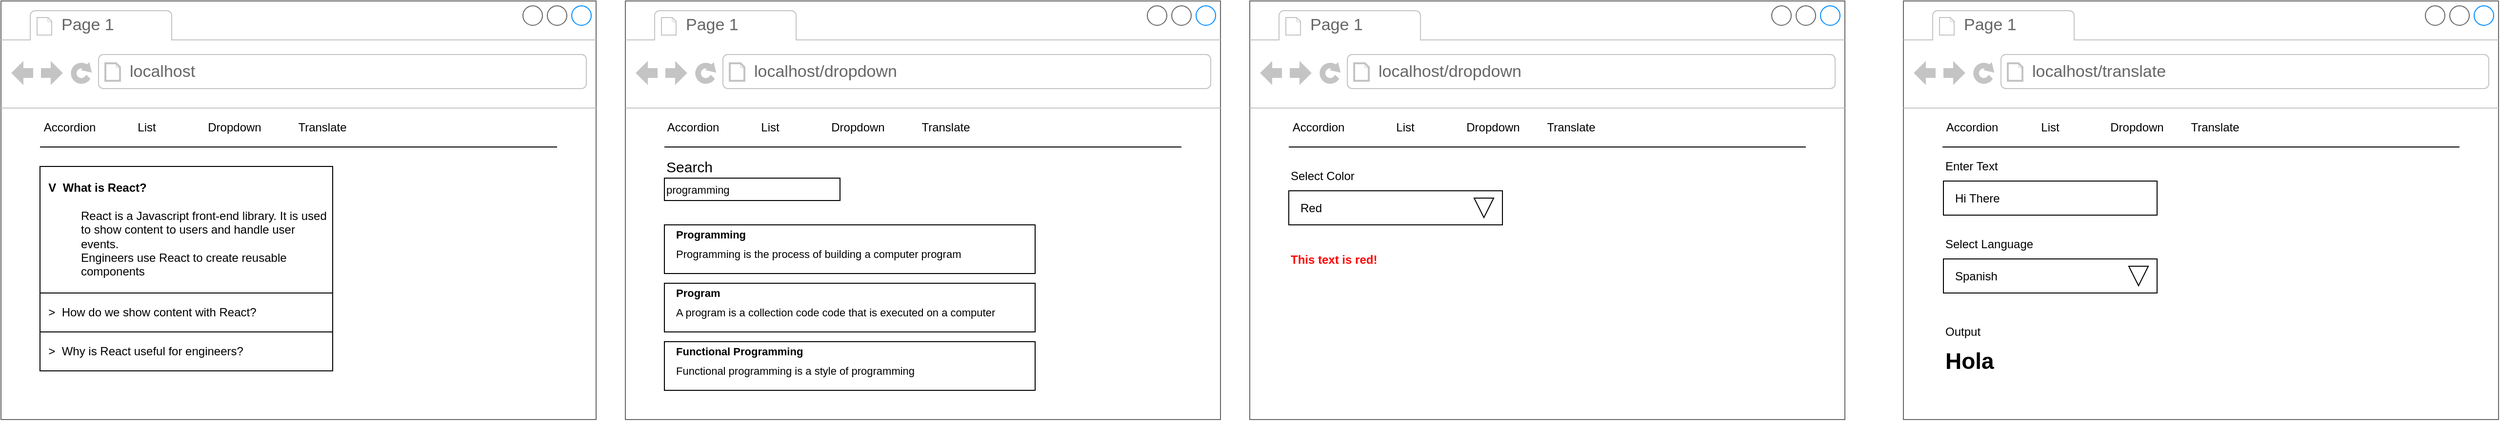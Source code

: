 <mxfile version="13.3.4" type="github" pages="22">
  <diagram id="h4KtKgRzYph5OhGiSQl3" name="01 - full">
    <mxGraphModel dx="858" dy="422" grid="1" gridSize="10" guides="1" tooltips="1" connect="1" arrows="1" fold="1" page="1" pageScale="1" pageWidth="1920" pageHeight="1200" math="0" shadow="0">
      <root>
        <mxCell id="0" />
        <mxCell id="1" parent="0" />
        <mxCell id="UDn-PatQlqT6txf8OOJC-1" value="" style="strokeWidth=1;shadow=0;dashed=0;align=center;html=1;shape=mxgraph.mockup.containers.browserWindow;rSize=0;strokeColor=#666666;strokeColor2=#008cff;strokeColor3=#c4c4c4;mainText=,;recursiveResize=0;" parent="1" vertex="1">
          <mxGeometry x="390" y="170" width="610" height="430" as="geometry" />
        </mxCell>
        <mxCell id="UDn-PatQlqT6txf8OOJC-2" value="Page 1" style="strokeWidth=1;shadow=0;dashed=0;align=center;html=1;shape=mxgraph.mockup.containers.anchor;fontSize=17;fontColor=#666666;align=left;" parent="UDn-PatQlqT6txf8OOJC-1" vertex="1">
          <mxGeometry x="60" y="12" width="110" height="26" as="geometry" />
        </mxCell>
        <mxCell id="UDn-PatQlqT6txf8OOJC-3" value="localhost" style="strokeWidth=1;shadow=0;dashed=0;align=center;html=1;shape=mxgraph.mockup.containers.anchor;rSize=0;fontSize=17;fontColor=#666666;align=left;" parent="UDn-PatQlqT6txf8OOJC-1" vertex="1">
          <mxGeometry x="130" y="60" width="250" height="26" as="geometry" />
        </mxCell>
        <mxCell id="UDn-PatQlqT6txf8OOJC-8" value="&lt;b&gt;&amp;nbsp; V&amp;nbsp; What is React?&lt;/b&gt;&lt;br&gt;&lt;br&gt;&lt;blockquote style=&quot;margin: 0 0 0 40px ; border: none ; padding: 0px&quot;&gt;React is a Javascript front-end library. It is used to show content to users and handle user events.&lt;br&gt;Engineers use React to create reusable&amp;nbsp; &amp;nbsp; &amp;nbsp; &amp;nbsp; &amp;nbsp; &amp;nbsp; components&lt;/blockquote&gt;" style="rounded=0;whiteSpace=wrap;html=1;align=left;" parent="UDn-PatQlqT6txf8OOJC-1" vertex="1">
          <mxGeometry x="40" y="170" width="300" height="130" as="geometry" />
        </mxCell>
        <mxCell id="UDn-PatQlqT6txf8OOJC-9" value="&amp;nbsp; &amp;gt;&amp;nbsp; How do we show content with React?" style="rounded=0;whiteSpace=wrap;html=1;align=left;" parent="UDn-PatQlqT6txf8OOJC-1" vertex="1">
          <mxGeometry x="40" y="300" width="300" height="40" as="geometry" />
        </mxCell>
        <mxCell id="UDn-PatQlqT6txf8OOJC-10" value="&amp;nbsp; &amp;gt;&amp;nbsp; Why is React useful for engineers?" style="rounded=0;whiteSpace=wrap;html=1;align=left;" parent="UDn-PatQlqT6txf8OOJC-1" vertex="1">
          <mxGeometry x="40" y="340" width="300" height="40" as="geometry" />
        </mxCell>
        <mxCell id="UDn-PatQlqT6txf8OOJC-11" value="" style="endArrow=none;html=1;" parent="UDn-PatQlqT6txf8OOJC-1" edge="1">
          <mxGeometry width="50" height="50" relative="1" as="geometry">
            <mxPoint x="40" y="150" as="sourcePoint" />
            <mxPoint x="570" y="150" as="targetPoint" />
          </mxGeometry>
        </mxCell>
        <mxCell id="UDn-PatQlqT6txf8OOJC-12" value="Accordion" style="text;html=1;strokeColor=none;fillColor=none;align=center;verticalAlign=middle;whiteSpace=wrap;rounded=0;" parent="UDn-PatQlqT6txf8OOJC-1" vertex="1">
          <mxGeometry x="41" y="120" width="59" height="20" as="geometry" />
        </mxCell>
        <mxCell id="UDn-PatQlqT6txf8OOJC-13" value="Dropdown" style="text;html=1;strokeColor=none;fillColor=none;align=center;verticalAlign=middle;whiteSpace=wrap;rounded=0;" parent="UDn-PatQlqT6txf8OOJC-1" vertex="1">
          <mxGeometry x="210" y="120" width="59" height="20" as="geometry" />
        </mxCell>
        <mxCell id="UDn-PatQlqT6txf8OOJC-14" value="Translate" style="text;html=1;strokeColor=none;fillColor=none;align=center;verticalAlign=middle;whiteSpace=wrap;rounded=0;" parent="UDn-PatQlqT6txf8OOJC-1" vertex="1">
          <mxGeometry x="300" y="120" width="59" height="20" as="geometry" />
        </mxCell>
        <mxCell id="teI2cllQ9hOxxq4us3kl-13" value="List" style="text;html=1;strokeColor=none;fillColor=none;align=center;verticalAlign=middle;whiteSpace=wrap;rounded=0;" parent="UDn-PatQlqT6txf8OOJC-1" vertex="1">
          <mxGeometry x="120" y="120" width="59" height="20" as="geometry" />
        </mxCell>
        <mxCell id="UDn-PatQlqT6txf8OOJC-15" value="" style="strokeWidth=1;shadow=0;dashed=0;align=center;html=1;shape=mxgraph.mockup.containers.browserWindow;rSize=0;strokeColor=#666666;strokeColor2=#008cff;strokeColor3=#c4c4c4;mainText=,;recursiveResize=0;" parent="1" vertex="1">
          <mxGeometry x="1670" y="170" width="610" height="430" as="geometry" />
        </mxCell>
        <mxCell id="UDn-PatQlqT6txf8OOJC-16" value="Page 1" style="strokeWidth=1;shadow=0;dashed=0;align=center;html=1;shape=mxgraph.mockup.containers.anchor;fontSize=17;fontColor=#666666;align=left;" parent="UDn-PatQlqT6txf8OOJC-15" vertex="1">
          <mxGeometry x="60" y="12" width="110" height="26" as="geometry" />
        </mxCell>
        <mxCell id="UDn-PatQlqT6txf8OOJC-17" value="localhost/dropdown" style="strokeWidth=1;shadow=0;dashed=0;align=center;html=1;shape=mxgraph.mockup.containers.anchor;rSize=0;fontSize=17;fontColor=#666666;align=left;" parent="UDn-PatQlqT6txf8OOJC-15" vertex="1">
          <mxGeometry x="130" y="60" width="250" height="26" as="geometry" />
        </mxCell>
        <mxCell id="UDn-PatQlqT6txf8OOJC-21" value="" style="endArrow=none;html=1;" parent="UDn-PatQlqT6txf8OOJC-15" edge="1">
          <mxGeometry width="50" height="50" relative="1" as="geometry">
            <mxPoint x="40" y="150" as="sourcePoint" />
            <mxPoint x="570" y="150" as="targetPoint" />
          </mxGeometry>
        </mxCell>
        <mxCell id="UDn-PatQlqT6txf8OOJC-22" value="Accordion" style="text;html=1;strokeColor=none;fillColor=none;align=center;verticalAlign=middle;whiteSpace=wrap;rounded=0;" parent="UDn-PatQlqT6txf8OOJC-15" vertex="1">
          <mxGeometry x="41" y="120" width="59" height="20" as="geometry" />
        </mxCell>
        <mxCell id="UDn-PatQlqT6txf8OOJC-23" value="Dropdown" style="text;html=1;strokeColor=none;fillColor=none;align=center;verticalAlign=middle;whiteSpace=wrap;rounded=0;" parent="UDn-PatQlqT6txf8OOJC-15" vertex="1">
          <mxGeometry x="220" y="120" width="59" height="20" as="geometry" />
        </mxCell>
        <mxCell id="UDn-PatQlqT6txf8OOJC-24" value="Translate" style="text;html=1;strokeColor=none;fillColor=none;align=center;verticalAlign=middle;whiteSpace=wrap;rounded=0;" parent="UDn-PatQlqT6txf8OOJC-15" vertex="1">
          <mxGeometry x="300" y="120" width="59" height="20" as="geometry" />
        </mxCell>
        <mxCell id="UDn-PatQlqT6txf8OOJC-25" value="" style="rounded=0;whiteSpace=wrap;html=1;" parent="UDn-PatQlqT6txf8OOJC-15" vertex="1">
          <mxGeometry x="40" y="195" width="219" height="35" as="geometry" />
        </mxCell>
        <mxCell id="UDn-PatQlqT6txf8OOJC-26" value="Select Color" style="text;html=1;strokeColor=none;fillColor=none;align=left;verticalAlign=middle;whiteSpace=wrap;rounded=0;" parent="UDn-PatQlqT6txf8OOJC-15" vertex="1">
          <mxGeometry x="40" y="170" width="100" height="20" as="geometry" />
        </mxCell>
        <mxCell id="UDn-PatQlqT6txf8OOJC-27" value="" style="triangle;whiteSpace=wrap;html=1;align=left;rotation=90;" parent="UDn-PatQlqT6txf8OOJC-15" vertex="1">
          <mxGeometry x="230" y="202.5" width="20" height="20" as="geometry" />
        </mxCell>
        <mxCell id="UDn-PatQlqT6txf8OOJC-28" value="Red" style="text;html=1;strokeColor=none;fillColor=none;align=left;verticalAlign=middle;whiteSpace=wrap;rounded=0;" parent="UDn-PatQlqT6txf8OOJC-15" vertex="1">
          <mxGeometry x="50" y="202.5" width="100" height="20" as="geometry" />
        </mxCell>
        <mxCell id="UDn-PatQlqT6txf8OOJC-29" value="This text is red!" style="text;html=1;strokeColor=none;fillColor=none;align=left;verticalAlign=middle;whiteSpace=wrap;rounded=0;fontStyle=1;fontColor=#FF0000;" parent="UDn-PatQlqT6txf8OOJC-15" vertex="1">
          <mxGeometry x="40" y="256" width="100" height="20" as="geometry" />
        </mxCell>
        <mxCell id="teI2cllQ9hOxxq4us3kl-18" value="List" style="text;html=1;strokeColor=none;fillColor=none;align=center;verticalAlign=middle;whiteSpace=wrap;rounded=0;" parent="UDn-PatQlqT6txf8OOJC-15" vertex="1">
          <mxGeometry x="130" y="120" width="59" height="20" as="geometry" />
        </mxCell>
        <mxCell id="UDn-PatQlqT6txf8OOJC-30" value="" style="strokeWidth=1;shadow=0;dashed=0;align=center;html=1;shape=mxgraph.mockup.containers.browserWindow;rSize=0;strokeColor=#666666;strokeColor2=#008cff;strokeColor3=#c4c4c4;mainText=,;recursiveResize=0;" parent="1" vertex="1">
          <mxGeometry x="2340" y="170" width="610" height="430" as="geometry" />
        </mxCell>
        <mxCell id="UDn-PatQlqT6txf8OOJC-31" value="Page 1" style="strokeWidth=1;shadow=0;dashed=0;align=center;html=1;shape=mxgraph.mockup.containers.anchor;fontSize=17;fontColor=#666666;align=left;" parent="UDn-PatQlqT6txf8OOJC-30" vertex="1">
          <mxGeometry x="60" y="12" width="110" height="26" as="geometry" />
        </mxCell>
        <mxCell id="UDn-PatQlqT6txf8OOJC-32" value="localhost/translate" style="strokeWidth=1;shadow=0;dashed=0;align=center;html=1;shape=mxgraph.mockup.containers.anchor;rSize=0;fontSize=17;fontColor=#666666;align=left;" parent="UDn-PatQlqT6txf8OOJC-30" vertex="1">
          <mxGeometry x="130" y="60" width="250" height="26" as="geometry" />
        </mxCell>
        <mxCell id="UDn-PatQlqT6txf8OOJC-33" value="" style="endArrow=none;html=1;" parent="UDn-PatQlqT6txf8OOJC-30" edge="1">
          <mxGeometry width="50" height="50" relative="1" as="geometry">
            <mxPoint x="40" y="150" as="sourcePoint" />
            <mxPoint x="570" y="150" as="targetPoint" />
          </mxGeometry>
        </mxCell>
        <mxCell id="UDn-PatQlqT6txf8OOJC-34" value="Accordion" style="text;html=1;strokeColor=none;fillColor=none;align=center;verticalAlign=middle;whiteSpace=wrap;rounded=0;" parent="UDn-PatQlqT6txf8OOJC-30" vertex="1">
          <mxGeometry x="41" y="120" width="59" height="20" as="geometry" />
        </mxCell>
        <mxCell id="UDn-PatQlqT6txf8OOJC-35" value="Dropdown" style="text;html=1;strokeColor=none;fillColor=none;align=center;verticalAlign=middle;whiteSpace=wrap;rounded=0;" parent="UDn-PatQlqT6txf8OOJC-30" vertex="1">
          <mxGeometry x="210" y="120" width="59" height="20" as="geometry" />
        </mxCell>
        <mxCell id="UDn-PatQlqT6txf8OOJC-36" value="Translate" style="text;html=1;strokeColor=none;fillColor=none;align=center;verticalAlign=middle;whiteSpace=wrap;rounded=0;" parent="UDn-PatQlqT6txf8OOJC-30" vertex="1">
          <mxGeometry x="290" y="120" width="59" height="20" as="geometry" />
        </mxCell>
        <mxCell id="UDn-PatQlqT6txf8OOJC-37" value="" style="rounded=0;whiteSpace=wrap;html=1;" parent="UDn-PatQlqT6txf8OOJC-30" vertex="1">
          <mxGeometry x="41" y="265" width="219" height="35" as="geometry" />
        </mxCell>
        <mxCell id="UDn-PatQlqT6txf8OOJC-38" value="Select Language" style="text;html=1;strokeColor=none;fillColor=none;align=left;verticalAlign=middle;whiteSpace=wrap;rounded=0;" parent="UDn-PatQlqT6txf8OOJC-30" vertex="1">
          <mxGeometry x="41" y="240" width="100" height="20" as="geometry" />
        </mxCell>
        <mxCell id="UDn-PatQlqT6txf8OOJC-39" value="" style="triangle;whiteSpace=wrap;html=1;align=left;rotation=90;" parent="UDn-PatQlqT6txf8OOJC-30" vertex="1">
          <mxGeometry x="231" y="272.5" width="20" height="20" as="geometry" />
        </mxCell>
        <mxCell id="UDn-PatQlqT6txf8OOJC-40" value="Spanish" style="text;html=1;strokeColor=none;fillColor=none;align=left;verticalAlign=middle;whiteSpace=wrap;rounded=0;" parent="UDn-PatQlqT6txf8OOJC-30" vertex="1">
          <mxGeometry x="51" y="272.5" width="100" height="20" as="geometry" />
        </mxCell>
        <mxCell id="UDn-PatQlqT6txf8OOJC-43" value="" style="rounded=0;whiteSpace=wrap;html=1;" parent="UDn-PatQlqT6txf8OOJC-30" vertex="1">
          <mxGeometry x="41" y="185" width="219" height="35" as="geometry" />
        </mxCell>
        <mxCell id="UDn-PatQlqT6txf8OOJC-44" value="Enter Text" style="text;html=1;strokeColor=none;fillColor=none;align=left;verticalAlign=middle;whiteSpace=wrap;rounded=0;" parent="UDn-PatQlqT6txf8OOJC-30" vertex="1">
          <mxGeometry x="41" y="160" width="100" height="20" as="geometry" />
        </mxCell>
        <mxCell id="UDn-PatQlqT6txf8OOJC-46" value="Hi There" style="text;html=1;strokeColor=none;fillColor=none;align=left;verticalAlign=middle;whiteSpace=wrap;rounded=0;" parent="UDn-PatQlqT6txf8OOJC-30" vertex="1">
          <mxGeometry x="51" y="192.5" width="100" height="20" as="geometry" />
        </mxCell>
        <mxCell id="UDn-PatQlqT6txf8OOJC-47" value="Output" style="text;html=1;strokeColor=none;fillColor=none;align=left;verticalAlign=middle;whiteSpace=wrap;rounded=0;" parent="UDn-PatQlqT6txf8OOJC-30" vertex="1">
          <mxGeometry x="41" y="330" width="100" height="20" as="geometry" />
        </mxCell>
        <mxCell id="UDn-PatQlqT6txf8OOJC-48" value="Hola" style="text;html=1;strokeColor=none;fillColor=none;align=left;verticalAlign=middle;whiteSpace=wrap;rounded=0;fontStyle=1;fontSize=23;" parent="UDn-PatQlqT6txf8OOJC-30" vertex="1">
          <mxGeometry x="41" y="360" width="100" height="20" as="geometry" />
        </mxCell>
        <mxCell id="teI2cllQ9hOxxq4us3kl-19" value="List" style="text;html=1;strokeColor=none;fillColor=none;align=center;verticalAlign=middle;whiteSpace=wrap;rounded=0;" parent="UDn-PatQlqT6txf8OOJC-30" vertex="1">
          <mxGeometry x="121" y="120" width="59" height="20" as="geometry" />
        </mxCell>
        <mxCell id="teI2cllQ9hOxxq4us3kl-1" value="" style="strokeWidth=1;shadow=0;dashed=0;align=center;html=1;shape=mxgraph.mockup.containers.browserWindow;rSize=0;strokeColor=#666666;strokeColor2=#008cff;strokeColor3=#c4c4c4;mainText=,;recursiveResize=0;" parent="1" vertex="1">
          <mxGeometry x="1030" y="170" width="610" height="430" as="geometry" />
        </mxCell>
        <mxCell id="teI2cllQ9hOxxq4us3kl-2" value="Page 1" style="strokeWidth=1;shadow=0;dashed=0;align=center;html=1;shape=mxgraph.mockup.containers.anchor;fontSize=17;fontColor=#666666;align=left;" parent="teI2cllQ9hOxxq4us3kl-1" vertex="1">
          <mxGeometry x="60" y="12" width="110" height="26" as="geometry" />
        </mxCell>
        <mxCell id="teI2cllQ9hOxxq4us3kl-3" value="localhost/dropdown" style="strokeWidth=1;shadow=0;dashed=0;align=center;html=1;shape=mxgraph.mockup.containers.anchor;rSize=0;fontSize=17;fontColor=#666666;align=left;" parent="teI2cllQ9hOxxq4us3kl-1" vertex="1">
          <mxGeometry x="130" y="60" width="250" height="26" as="geometry" />
        </mxCell>
        <mxCell id="teI2cllQ9hOxxq4us3kl-4" value="" style="endArrow=none;html=1;" parent="teI2cllQ9hOxxq4us3kl-1" edge="1">
          <mxGeometry width="50" height="50" relative="1" as="geometry">
            <mxPoint x="40" y="150" as="sourcePoint" />
            <mxPoint x="570" y="150" as="targetPoint" />
          </mxGeometry>
        </mxCell>
        <mxCell id="teI2cllQ9hOxxq4us3kl-14" value="Accordion" style="text;html=1;strokeColor=none;fillColor=none;align=center;verticalAlign=middle;whiteSpace=wrap;rounded=0;" parent="teI2cllQ9hOxxq4us3kl-1" vertex="1">
          <mxGeometry x="40" y="120" width="59" height="20" as="geometry" />
        </mxCell>
        <mxCell id="teI2cllQ9hOxxq4us3kl-15" value="Dropdown" style="text;html=1;strokeColor=none;fillColor=none;align=center;verticalAlign=middle;whiteSpace=wrap;rounded=0;" parent="teI2cllQ9hOxxq4us3kl-1" vertex="1">
          <mxGeometry x="209" y="120" width="59" height="20" as="geometry" />
        </mxCell>
        <mxCell id="teI2cllQ9hOxxq4us3kl-16" value="Translate" style="text;html=1;strokeColor=none;fillColor=none;align=center;verticalAlign=middle;whiteSpace=wrap;rounded=0;" parent="teI2cllQ9hOxxq4us3kl-1" vertex="1">
          <mxGeometry x="299" y="120" width="59" height="20" as="geometry" />
        </mxCell>
        <mxCell id="teI2cllQ9hOxxq4us3kl-17" value="List" style="text;html=1;strokeColor=none;fillColor=none;align=center;verticalAlign=middle;whiteSpace=wrap;rounded=0;" parent="teI2cllQ9hOxxq4us3kl-1" vertex="1">
          <mxGeometry x="119" y="120" width="59" height="20" as="geometry" />
        </mxCell>
        <mxCell id="teI2cllQ9hOxxq4us3kl-20" value="programming" style="rounded=0;whiteSpace=wrap;html=1;shadow=0;strokeWidth=1;fontSize=11;fontColor=#000000;align=left;" parent="teI2cllQ9hOxxq4us3kl-1" vertex="1">
          <mxGeometry x="40" y="182" width="180" height="23" as="geometry" />
        </mxCell>
        <mxCell id="teI2cllQ9hOxxq4us3kl-21" value="Search" style="text;html=1;strokeColor=none;fillColor=none;align=left;verticalAlign=middle;whiteSpace=wrap;rounded=0;shadow=0;fontSize=15;fontColor=#000000;" parent="teI2cllQ9hOxxq4us3kl-1" vertex="1">
          <mxGeometry x="40" y="160" width="90" height="20" as="geometry" />
        </mxCell>
        <mxCell id="teI2cllQ9hOxxq4us3kl-22" value="" style="rounded=0;whiteSpace=wrap;html=1;shadow=0;strokeWidth=1;fontSize=11;fontColor=#000000;align=left;" parent="teI2cllQ9hOxxq4us3kl-1" vertex="1">
          <mxGeometry x="40" y="230" width="380" height="50" as="geometry" />
        </mxCell>
        <mxCell id="teI2cllQ9hOxxq4us3kl-23" value="Programming" style="text;html=1;strokeColor=none;fillColor=none;align=left;verticalAlign=middle;whiteSpace=wrap;rounded=0;shadow=0;fontSize=11;fontColor=#000000;fontStyle=1" parent="teI2cllQ9hOxxq4us3kl-1" vertex="1">
          <mxGeometry x="50" y="230" width="90" height="20" as="geometry" />
        </mxCell>
        <mxCell id="teI2cllQ9hOxxq4us3kl-25" value="Programming is the process of building a computer program" style="text;html=1;strokeColor=none;fillColor=none;align=left;verticalAlign=middle;whiteSpace=wrap;rounded=0;shadow=0;fontSize=11;fontColor=#000000;fontStyle=0" parent="teI2cllQ9hOxxq4us3kl-1" vertex="1">
          <mxGeometry x="50" y="250" width="340" height="20" as="geometry" />
        </mxCell>
        <mxCell id="teI2cllQ9hOxxq4us3kl-26" value="" style="rounded=0;whiteSpace=wrap;html=1;shadow=0;strokeWidth=1;fontSize=11;fontColor=#000000;align=left;" parent="teI2cllQ9hOxxq4us3kl-1" vertex="1">
          <mxGeometry x="40" y="290" width="380" height="50" as="geometry" />
        </mxCell>
        <mxCell id="teI2cllQ9hOxxq4us3kl-27" value="Program" style="text;html=1;strokeColor=none;fillColor=none;align=left;verticalAlign=middle;whiteSpace=wrap;rounded=0;shadow=0;fontSize=11;fontColor=#000000;fontStyle=1" parent="teI2cllQ9hOxxq4us3kl-1" vertex="1">
          <mxGeometry x="50" y="290" width="90" height="20" as="geometry" />
        </mxCell>
        <mxCell id="teI2cllQ9hOxxq4us3kl-28" value="A program is a collection code code that is executed on a computer" style="text;html=1;strokeColor=none;fillColor=none;align=left;verticalAlign=middle;whiteSpace=wrap;rounded=0;shadow=0;fontSize=11;fontColor=#000000;fontStyle=0" parent="teI2cllQ9hOxxq4us3kl-1" vertex="1">
          <mxGeometry x="50" y="310" width="340" height="20" as="geometry" />
        </mxCell>
        <mxCell id="teI2cllQ9hOxxq4us3kl-29" value="" style="rounded=0;whiteSpace=wrap;html=1;shadow=0;strokeWidth=1;fontSize=11;fontColor=#000000;align=left;" parent="teI2cllQ9hOxxq4us3kl-1" vertex="1">
          <mxGeometry x="40" y="350" width="380" height="50" as="geometry" />
        </mxCell>
        <mxCell id="teI2cllQ9hOxxq4us3kl-30" value="Functional Programming" style="text;html=1;strokeColor=none;fillColor=none;align=left;verticalAlign=middle;whiteSpace=wrap;rounded=0;shadow=0;fontSize=11;fontColor=#000000;fontStyle=1" parent="teI2cllQ9hOxxq4us3kl-1" vertex="1">
          <mxGeometry x="50" y="350" width="190" height="20" as="geometry" />
        </mxCell>
        <mxCell id="teI2cllQ9hOxxq4us3kl-31" value="Functional programming is a style of programming" style="text;html=1;strokeColor=none;fillColor=none;align=left;verticalAlign=middle;whiteSpace=wrap;rounded=0;shadow=0;fontSize=11;fontColor=#000000;fontStyle=0" parent="teI2cllQ9hOxxq4us3kl-1" vertex="1">
          <mxGeometry x="50" y="370" width="340" height="20" as="geometry" />
        </mxCell>
      </root>
    </mxGraphModel>
  </diagram>
  <diagram name="02 - hooks" id="xTg7xH0I7Ha3KtLzPz08">
    <mxGraphModel dx="1036" dy="510" grid="1" gridSize="10" guides="1" tooltips="1" connect="1" arrows="1" fold="1" page="1" pageScale="1" pageWidth="1920" pageHeight="1200" math="0" shadow="0">
      <root>
        <mxCell id="Vuh_p4HlpVXTShFbNjtk-0" />
        <mxCell id="Vuh_p4HlpVXTShFbNjtk-1" parent="Vuh_p4HlpVXTShFbNjtk-0" />
        <mxCell id="Vuh_p4HlpVXTShFbNjtk-2" value="" style="strokeWidth=1;shadow=0;dashed=0;align=center;html=1;shape=mxgraph.mockup.containers.browserWindow;rSize=0;strokeColor=#666666;strokeColor2=#008cff;strokeColor3=#c4c4c4;mainText=,;recursiveResize=0;" parent="Vuh_p4HlpVXTShFbNjtk-1" vertex="1">
          <mxGeometry x="390" y="170" width="610" height="430" as="geometry" />
        </mxCell>
        <mxCell id="Vuh_p4HlpVXTShFbNjtk-3" value="Page 1" style="strokeWidth=1;shadow=0;dashed=0;align=center;html=1;shape=mxgraph.mockup.containers.anchor;fontSize=17;fontColor=#666666;align=left;" parent="Vuh_p4HlpVXTShFbNjtk-2" vertex="1">
          <mxGeometry x="60" y="12" width="110" height="26" as="geometry" />
        </mxCell>
        <mxCell id="Vuh_p4HlpVXTShFbNjtk-4" value="localhost" style="strokeWidth=1;shadow=0;dashed=0;align=center;html=1;shape=mxgraph.mockup.containers.anchor;rSize=0;fontSize=17;fontColor=#666666;align=left;" parent="Vuh_p4HlpVXTShFbNjtk-2" vertex="1">
          <mxGeometry x="130" y="60" width="250" height="26" as="geometry" />
        </mxCell>
        <mxCell id="Vuh_p4HlpVXTShFbNjtk-5" value="&lt;b&gt;&amp;nbsp; V&amp;nbsp; What is React?&lt;/b&gt;&lt;br&gt;&lt;br&gt;&lt;blockquote style=&quot;margin: 0 0 0 40px ; border: none ; padding: 0px&quot;&gt;React is a Javascript front-end library. It is used to show content to users and handle user events.&lt;br&gt;Engineers use React to create reusable&amp;nbsp; &amp;nbsp; &amp;nbsp; &amp;nbsp; &amp;nbsp; &amp;nbsp; components&lt;/blockquote&gt;" style="rounded=0;whiteSpace=wrap;html=1;align=left;" parent="Vuh_p4HlpVXTShFbNjtk-2" vertex="1">
          <mxGeometry x="40" y="170" width="300" height="130" as="geometry" />
        </mxCell>
        <mxCell id="Vuh_p4HlpVXTShFbNjtk-6" value="&amp;nbsp; &amp;gt;&amp;nbsp; How do we show content with React?" style="rounded=0;whiteSpace=wrap;html=1;align=left;" parent="Vuh_p4HlpVXTShFbNjtk-2" vertex="1">
          <mxGeometry x="40" y="300" width="300" height="40" as="geometry" />
        </mxCell>
        <mxCell id="Vuh_p4HlpVXTShFbNjtk-7" value="&amp;nbsp; &amp;gt;&amp;nbsp; Why is React useful for engineers?" style="rounded=0;whiteSpace=wrap;html=1;align=left;" parent="Vuh_p4HlpVXTShFbNjtk-2" vertex="1">
          <mxGeometry x="40" y="340" width="300" height="40" as="geometry" />
        </mxCell>
        <mxCell id="Vuh_p4HlpVXTShFbNjtk-8" value="" style="endArrow=none;html=1;" parent="Vuh_p4HlpVXTShFbNjtk-2" edge="1">
          <mxGeometry width="50" height="50" relative="1" as="geometry">
            <mxPoint x="40" y="150" as="sourcePoint" />
            <mxPoint x="570" y="150" as="targetPoint" />
          </mxGeometry>
        </mxCell>
        <mxCell id="Vuh_p4HlpVXTShFbNjtk-9" value="Accordion" style="text;html=1;strokeColor=none;fillColor=none;align=center;verticalAlign=middle;whiteSpace=wrap;rounded=0;" parent="Vuh_p4HlpVXTShFbNjtk-2" vertex="1">
          <mxGeometry x="41" y="120" width="59" height="20" as="geometry" />
        </mxCell>
        <mxCell id="Vuh_p4HlpVXTShFbNjtk-10" value="Dropdown" style="text;html=1;strokeColor=none;fillColor=none;align=center;verticalAlign=middle;whiteSpace=wrap;rounded=0;" parent="Vuh_p4HlpVXTShFbNjtk-2" vertex="1">
          <mxGeometry x="210" y="120" width="59" height="20" as="geometry" />
        </mxCell>
        <mxCell id="Vuh_p4HlpVXTShFbNjtk-11" value="Translate" style="text;html=1;strokeColor=none;fillColor=none;align=center;verticalAlign=middle;whiteSpace=wrap;rounded=0;" parent="Vuh_p4HlpVXTShFbNjtk-2" vertex="1">
          <mxGeometry x="300" y="120" width="59" height="20" as="geometry" />
        </mxCell>
        <mxCell id="Vuh_p4HlpVXTShFbNjtk-12" value="List" style="text;html=1;strokeColor=none;fillColor=none;align=center;verticalAlign=middle;whiteSpace=wrap;rounded=0;" parent="Vuh_p4HlpVXTShFbNjtk-2" vertex="1">
          <mxGeometry x="120" y="120" width="59" height="20" as="geometry" />
        </mxCell>
        <mxCell id="Vuh_p4HlpVXTShFbNjtk-13" value="" style="strokeWidth=1;shadow=0;dashed=0;align=center;html=1;shape=mxgraph.mockup.containers.browserWindow;rSize=0;strokeColor=#666666;strokeColor2=#008cff;strokeColor3=#c4c4c4;mainText=,;recursiveResize=0;" parent="Vuh_p4HlpVXTShFbNjtk-1" vertex="1">
          <mxGeometry x="1670" y="170" width="610" height="430" as="geometry" />
        </mxCell>
        <mxCell id="Vuh_p4HlpVXTShFbNjtk-14" value="Page 1" style="strokeWidth=1;shadow=0;dashed=0;align=center;html=1;shape=mxgraph.mockup.containers.anchor;fontSize=17;fontColor=#666666;align=left;" parent="Vuh_p4HlpVXTShFbNjtk-13" vertex="1">
          <mxGeometry x="60" y="12" width="110" height="26" as="geometry" />
        </mxCell>
        <mxCell id="Vuh_p4HlpVXTShFbNjtk-15" value="localhost/dropdown" style="strokeWidth=1;shadow=0;dashed=0;align=center;html=1;shape=mxgraph.mockup.containers.anchor;rSize=0;fontSize=17;fontColor=#666666;align=left;" parent="Vuh_p4HlpVXTShFbNjtk-13" vertex="1">
          <mxGeometry x="130" y="60" width="250" height="26" as="geometry" />
        </mxCell>
        <mxCell id="Vuh_p4HlpVXTShFbNjtk-16" value="" style="endArrow=none;html=1;" parent="Vuh_p4HlpVXTShFbNjtk-13" edge="1">
          <mxGeometry width="50" height="50" relative="1" as="geometry">
            <mxPoint x="40" y="150" as="sourcePoint" />
            <mxPoint x="570" y="150" as="targetPoint" />
          </mxGeometry>
        </mxCell>
        <mxCell id="Vuh_p4HlpVXTShFbNjtk-17" value="Accordion" style="text;html=1;strokeColor=none;fillColor=none;align=center;verticalAlign=middle;whiteSpace=wrap;rounded=0;" parent="Vuh_p4HlpVXTShFbNjtk-13" vertex="1">
          <mxGeometry x="41" y="120" width="59" height="20" as="geometry" />
        </mxCell>
        <mxCell id="Vuh_p4HlpVXTShFbNjtk-18" value="Dropdown" style="text;html=1;strokeColor=none;fillColor=none;align=center;verticalAlign=middle;whiteSpace=wrap;rounded=0;" parent="Vuh_p4HlpVXTShFbNjtk-13" vertex="1">
          <mxGeometry x="220" y="120" width="59" height="20" as="geometry" />
        </mxCell>
        <mxCell id="Vuh_p4HlpVXTShFbNjtk-19" value="Translate" style="text;html=1;strokeColor=none;fillColor=none;align=center;verticalAlign=middle;whiteSpace=wrap;rounded=0;" parent="Vuh_p4HlpVXTShFbNjtk-13" vertex="1">
          <mxGeometry x="300" y="120" width="59" height="20" as="geometry" />
        </mxCell>
        <mxCell id="Vuh_p4HlpVXTShFbNjtk-20" value="" style="rounded=0;whiteSpace=wrap;html=1;" parent="Vuh_p4HlpVXTShFbNjtk-13" vertex="1">
          <mxGeometry x="40" y="195" width="219" height="35" as="geometry" />
        </mxCell>
        <mxCell id="Vuh_p4HlpVXTShFbNjtk-21" value="Select Color" style="text;html=1;strokeColor=none;fillColor=none;align=left;verticalAlign=middle;whiteSpace=wrap;rounded=0;" parent="Vuh_p4HlpVXTShFbNjtk-13" vertex="1">
          <mxGeometry x="40" y="170" width="100" height="20" as="geometry" />
        </mxCell>
        <mxCell id="Vuh_p4HlpVXTShFbNjtk-22" value="" style="triangle;whiteSpace=wrap;html=1;align=left;rotation=90;" parent="Vuh_p4HlpVXTShFbNjtk-13" vertex="1">
          <mxGeometry x="230" y="202.5" width="20" height="20" as="geometry" />
        </mxCell>
        <mxCell id="Vuh_p4HlpVXTShFbNjtk-23" value="Red" style="text;html=1;strokeColor=none;fillColor=none;align=left;verticalAlign=middle;whiteSpace=wrap;rounded=0;" parent="Vuh_p4HlpVXTShFbNjtk-13" vertex="1">
          <mxGeometry x="50" y="202.5" width="100" height="20" as="geometry" />
        </mxCell>
        <mxCell id="Vuh_p4HlpVXTShFbNjtk-24" value="This text is red!" style="text;html=1;strokeColor=none;fillColor=none;align=left;verticalAlign=middle;whiteSpace=wrap;rounded=0;fontStyle=1;fontColor=#FF0000;" parent="Vuh_p4HlpVXTShFbNjtk-13" vertex="1">
          <mxGeometry x="40" y="256" width="100" height="20" as="geometry" />
        </mxCell>
        <mxCell id="Vuh_p4HlpVXTShFbNjtk-25" value="List" style="text;html=1;strokeColor=none;fillColor=none;align=center;verticalAlign=middle;whiteSpace=wrap;rounded=0;" parent="Vuh_p4HlpVXTShFbNjtk-13" vertex="1">
          <mxGeometry x="130" y="120" width="59" height="20" as="geometry" />
        </mxCell>
        <mxCell id="Vuh_p4HlpVXTShFbNjtk-26" value="" style="strokeWidth=1;shadow=0;dashed=0;align=center;html=1;shape=mxgraph.mockup.containers.browserWindow;rSize=0;strokeColor=#666666;strokeColor2=#008cff;strokeColor3=#c4c4c4;mainText=,;recursiveResize=0;" parent="Vuh_p4HlpVXTShFbNjtk-1" vertex="1">
          <mxGeometry x="2340" y="170" width="610" height="430" as="geometry" />
        </mxCell>
        <mxCell id="Vuh_p4HlpVXTShFbNjtk-27" value="Page 1" style="strokeWidth=1;shadow=0;dashed=0;align=center;html=1;shape=mxgraph.mockup.containers.anchor;fontSize=17;fontColor=#666666;align=left;" parent="Vuh_p4HlpVXTShFbNjtk-26" vertex="1">
          <mxGeometry x="60" y="12" width="110" height="26" as="geometry" />
        </mxCell>
        <mxCell id="Vuh_p4HlpVXTShFbNjtk-28" value="localhost/translate" style="strokeWidth=1;shadow=0;dashed=0;align=center;html=1;shape=mxgraph.mockup.containers.anchor;rSize=0;fontSize=17;fontColor=#666666;align=left;" parent="Vuh_p4HlpVXTShFbNjtk-26" vertex="1">
          <mxGeometry x="130" y="60" width="250" height="26" as="geometry" />
        </mxCell>
        <mxCell id="Vuh_p4HlpVXTShFbNjtk-29" value="" style="endArrow=none;html=1;" parent="Vuh_p4HlpVXTShFbNjtk-26" edge="1">
          <mxGeometry width="50" height="50" relative="1" as="geometry">
            <mxPoint x="40" y="150" as="sourcePoint" />
            <mxPoint x="570" y="150" as="targetPoint" />
          </mxGeometry>
        </mxCell>
        <mxCell id="Vuh_p4HlpVXTShFbNjtk-30" value="Accordion" style="text;html=1;strokeColor=none;fillColor=none;align=center;verticalAlign=middle;whiteSpace=wrap;rounded=0;" parent="Vuh_p4HlpVXTShFbNjtk-26" vertex="1">
          <mxGeometry x="41" y="120" width="59" height="20" as="geometry" />
        </mxCell>
        <mxCell id="Vuh_p4HlpVXTShFbNjtk-31" value="Dropdown" style="text;html=1;strokeColor=none;fillColor=none;align=center;verticalAlign=middle;whiteSpace=wrap;rounded=0;" parent="Vuh_p4HlpVXTShFbNjtk-26" vertex="1">
          <mxGeometry x="210" y="120" width="59" height="20" as="geometry" />
        </mxCell>
        <mxCell id="Vuh_p4HlpVXTShFbNjtk-32" value="Translate" style="text;html=1;strokeColor=none;fillColor=none;align=center;verticalAlign=middle;whiteSpace=wrap;rounded=0;" parent="Vuh_p4HlpVXTShFbNjtk-26" vertex="1">
          <mxGeometry x="290" y="120" width="59" height="20" as="geometry" />
        </mxCell>
        <mxCell id="Vuh_p4HlpVXTShFbNjtk-33" value="" style="rounded=0;whiteSpace=wrap;html=1;" parent="Vuh_p4HlpVXTShFbNjtk-26" vertex="1">
          <mxGeometry x="41" y="265" width="219" height="35" as="geometry" />
        </mxCell>
        <mxCell id="Vuh_p4HlpVXTShFbNjtk-34" value="Select Language" style="text;html=1;strokeColor=none;fillColor=none;align=left;verticalAlign=middle;whiteSpace=wrap;rounded=0;" parent="Vuh_p4HlpVXTShFbNjtk-26" vertex="1">
          <mxGeometry x="41" y="240" width="100" height="20" as="geometry" />
        </mxCell>
        <mxCell id="Vuh_p4HlpVXTShFbNjtk-35" value="" style="triangle;whiteSpace=wrap;html=1;align=left;rotation=90;" parent="Vuh_p4HlpVXTShFbNjtk-26" vertex="1">
          <mxGeometry x="231" y="272.5" width="20" height="20" as="geometry" />
        </mxCell>
        <mxCell id="Vuh_p4HlpVXTShFbNjtk-36" value="Spanish" style="text;html=1;strokeColor=none;fillColor=none;align=left;verticalAlign=middle;whiteSpace=wrap;rounded=0;" parent="Vuh_p4HlpVXTShFbNjtk-26" vertex="1">
          <mxGeometry x="51" y="272.5" width="100" height="20" as="geometry" />
        </mxCell>
        <mxCell id="Vuh_p4HlpVXTShFbNjtk-37" value="" style="rounded=0;whiteSpace=wrap;html=1;" parent="Vuh_p4HlpVXTShFbNjtk-26" vertex="1">
          <mxGeometry x="41" y="185" width="219" height="35" as="geometry" />
        </mxCell>
        <mxCell id="Vuh_p4HlpVXTShFbNjtk-38" value="Enter Text" style="text;html=1;strokeColor=none;fillColor=none;align=left;verticalAlign=middle;whiteSpace=wrap;rounded=0;" parent="Vuh_p4HlpVXTShFbNjtk-26" vertex="1">
          <mxGeometry x="41" y="160" width="100" height="20" as="geometry" />
        </mxCell>
        <mxCell id="Vuh_p4HlpVXTShFbNjtk-39" value="Hi There" style="text;html=1;strokeColor=none;fillColor=none;align=left;verticalAlign=middle;whiteSpace=wrap;rounded=0;" parent="Vuh_p4HlpVXTShFbNjtk-26" vertex="1">
          <mxGeometry x="51" y="192.5" width="100" height="20" as="geometry" />
        </mxCell>
        <mxCell id="Vuh_p4HlpVXTShFbNjtk-40" value="Output" style="text;html=1;strokeColor=none;fillColor=none;align=left;verticalAlign=middle;whiteSpace=wrap;rounded=0;" parent="Vuh_p4HlpVXTShFbNjtk-26" vertex="1">
          <mxGeometry x="41" y="330" width="100" height="20" as="geometry" />
        </mxCell>
        <mxCell id="Vuh_p4HlpVXTShFbNjtk-41" value="Hola" style="text;html=1;strokeColor=none;fillColor=none;align=left;verticalAlign=middle;whiteSpace=wrap;rounded=0;fontStyle=1;fontSize=23;" parent="Vuh_p4HlpVXTShFbNjtk-26" vertex="1">
          <mxGeometry x="41" y="360" width="100" height="20" as="geometry" />
        </mxCell>
        <mxCell id="Vuh_p4HlpVXTShFbNjtk-42" value="List" style="text;html=1;strokeColor=none;fillColor=none;align=center;verticalAlign=middle;whiteSpace=wrap;rounded=0;" parent="Vuh_p4HlpVXTShFbNjtk-26" vertex="1">
          <mxGeometry x="121" y="120" width="59" height="20" as="geometry" />
        </mxCell>
        <mxCell id="Vuh_p4HlpVXTShFbNjtk-43" value="" style="strokeWidth=1;shadow=0;dashed=0;align=center;html=1;shape=mxgraph.mockup.containers.browserWindow;rSize=0;strokeColor=#666666;strokeColor2=#008cff;strokeColor3=#c4c4c4;mainText=,;recursiveResize=0;" parent="Vuh_p4HlpVXTShFbNjtk-1" vertex="1">
          <mxGeometry x="1030" y="170" width="610" height="430" as="geometry" />
        </mxCell>
        <mxCell id="Vuh_p4HlpVXTShFbNjtk-44" value="Page 1" style="strokeWidth=1;shadow=0;dashed=0;align=center;html=1;shape=mxgraph.mockup.containers.anchor;fontSize=17;fontColor=#666666;align=left;" parent="Vuh_p4HlpVXTShFbNjtk-43" vertex="1">
          <mxGeometry x="60" y="12" width="110" height="26" as="geometry" />
        </mxCell>
        <mxCell id="Vuh_p4HlpVXTShFbNjtk-45" value="localhost/dropdown" style="strokeWidth=1;shadow=0;dashed=0;align=center;html=1;shape=mxgraph.mockup.containers.anchor;rSize=0;fontSize=17;fontColor=#666666;align=left;" parent="Vuh_p4HlpVXTShFbNjtk-43" vertex="1">
          <mxGeometry x="130" y="60" width="250" height="26" as="geometry" />
        </mxCell>
        <mxCell id="Vuh_p4HlpVXTShFbNjtk-46" value="" style="endArrow=none;html=1;" parent="Vuh_p4HlpVXTShFbNjtk-43" edge="1">
          <mxGeometry width="50" height="50" relative="1" as="geometry">
            <mxPoint x="40" y="150" as="sourcePoint" />
            <mxPoint x="570" y="150" as="targetPoint" />
          </mxGeometry>
        </mxCell>
        <mxCell id="Vuh_p4HlpVXTShFbNjtk-47" value="Accordion" style="text;html=1;strokeColor=none;fillColor=none;align=center;verticalAlign=middle;whiteSpace=wrap;rounded=0;" parent="Vuh_p4HlpVXTShFbNjtk-43" vertex="1">
          <mxGeometry x="40" y="120" width="59" height="20" as="geometry" />
        </mxCell>
        <mxCell id="Vuh_p4HlpVXTShFbNjtk-48" value="Dropdown" style="text;html=1;strokeColor=none;fillColor=none;align=center;verticalAlign=middle;whiteSpace=wrap;rounded=0;" parent="Vuh_p4HlpVXTShFbNjtk-43" vertex="1">
          <mxGeometry x="209" y="120" width="59" height="20" as="geometry" />
        </mxCell>
        <mxCell id="Vuh_p4HlpVXTShFbNjtk-49" value="Translate" style="text;html=1;strokeColor=none;fillColor=none;align=center;verticalAlign=middle;whiteSpace=wrap;rounded=0;" parent="Vuh_p4HlpVXTShFbNjtk-43" vertex="1">
          <mxGeometry x="299" y="120" width="59" height="20" as="geometry" />
        </mxCell>
        <mxCell id="Vuh_p4HlpVXTShFbNjtk-50" value="List" style="text;html=1;strokeColor=none;fillColor=none;align=center;verticalAlign=middle;whiteSpace=wrap;rounded=0;" parent="Vuh_p4HlpVXTShFbNjtk-43" vertex="1">
          <mxGeometry x="119" y="120" width="59" height="20" as="geometry" />
        </mxCell>
        <mxCell id="Vuh_p4HlpVXTShFbNjtk-51" value="programming" style="rounded=0;whiteSpace=wrap;html=1;shadow=0;strokeWidth=1;fontSize=11;fontColor=#000000;align=left;" parent="Vuh_p4HlpVXTShFbNjtk-43" vertex="1">
          <mxGeometry x="40" y="182" width="180" height="23" as="geometry" />
        </mxCell>
        <mxCell id="Vuh_p4HlpVXTShFbNjtk-52" value="Search" style="text;html=1;strokeColor=none;fillColor=none;align=left;verticalAlign=middle;whiteSpace=wrap;rounded=0;shadow=0;fontSize=15;fontColor=#000000;" parent="Vuh_p4HlpVXTShFbNjtk-43" vertex="1">
          <mxGeometry x="40" y="160" width="90" height="20" as="geometry" />
        </mxCell>
        <mxCell id="Vuh_p4HlpVXTShFbNjtk-53" value="" style="rounded=0;whiteSpace=wrap;html=1;shadow=0;strokeWidth=1;fontSize=11;fontColor=#000000;align=left;" parent="Vuh_p4HlpVXTShFbNjtk-43" vertex="1">
          <mxGeometry x="40" y="230" width="380" height="50" as="geometry" />
        </mxCell>
        <mxCell id="Vuh_p4HlpVXTShFbNjtk-54" value="Programming" style="text;html=1;strokeColor=none;fillColor=none;align=left;verticalAlign=middle;whiteSpace=wrap;rounded=0;shadow=0;fontSize=11;fontColor=#000000;fontStyle=1" parent="Vuh_p4HlpVXTShFbNjtk-43" vertex="1">
          <mxGeometry x="50" y="230" width="90" height="20" as="geometry" />
        </mxCell>
        <mxCell id="Vuh_p4HlpVXTShFbNjtk-55" value="Programming is the process of building a computer program" style="text;html=1;strokeColor=none;fillColor=none;align=left;verticalAlign=middle;whiteSpace=wrap;rounded=0;shadow=0;fontSize=11;fontColor=#000000;fontStyle=0" parent="Vuh_p4HlpVXTShFbNjtk-43" vertex="1">
          <mxGeometry x="50" y="250" width="340" height="20" as="geometry" />
        </mxCell>
        <mxCell id="Vuh_p4HlpVXTShFbNjtk-56" value="" style="rounded=0;whiteSpace=wrap;html=1;shadow=0;strokeWidth=1;fontSize=11;fontColor=#000000;align=left;" parent="Vuh_p4HlpVXTShFbNjtk-43" vertex="1">
          <mxGeometry x="40" y="290" width="380" height="50" as="geometry" />
        </mxCell>
        <mxCell id="Vuh_p4HlpVXTShFbNjtk-57" value="Program" style="text;html=1;strokeColor=none;fillColor=none;align=left;verticalAlign=middle;whiteSpace=wrap;rounded=0;shadow=0;fontSize=11;fontColor=#000000;fontStyle=1" parent="Vuh_p4HlpVXTShFbNjtk-43" vertex="1">
          <mxGeometry x="50" y="290" width="90" height="20" as="geometry" />
        </mxCell>
        <mxCell id="Vuh_p4HlpVXTShFbNjtk-58" value="A program is a collection code code that is executed on a computer" style="text;html=1;strokeColor=none;fillColor=none;align=left;verticalAlign=middle;whiteSpace=wrap;rounded=0;shadow=0;fontSize=11;fontColor=#000000;fontStyle=0" parent="Vuh_p4HlpVXTShFbNjtk-43" vertex="1">
          <mxGeometry x="50" y="310" width="340" height="20" as="geometry" />
        </mxCell>
        <mxCell id="Vuh_p4HlpVXTShFbNjtk-59" value="" style="rounded=0;whiteSpace=wrap;html=1;shadow=0;strokeWidth=1;fontSize=11;fontColor=#000000;align=left;" parent="Vuh_p4HlpVXTShFbNjtk-43" vertex="1">
          <mxGeometry x="40" y="350" width="380" height="50" as="geometry" />
        </mxCell>
        <mxCell id="Vuh_p4HlpVXTShFbNjtk-60" value="Functional Programming" style="text;html=1;strokeColor=none;fillColor=none;align=left;verticalAlign=middle;whiteSpace=wrap;rounded=0;shadow=0;fontSize=11;fontColor=#000000;fontStyle=1" parent="Vuh_p4HlpVXTShFbNjtk-43" vertex="1">
          <mxGeometry x="50" y="350" width="190" height="20" as="geometry" />
        </mxCell>
        <mxCell id="Vuh_p4HlpVXTShFbNjtk-61" value="Functional programming is a style of programming" style="text;html=1;strokeColor=none;fillColor=none;align=left;verticalAlign=middle;whiteSpace=wrap;rounded=0;shadow=0;fontSize=11;fontColor=#000000;fontStyle=0" parent="Vuh_p4HlpVXTShFbNjtk-43" vertex="1">
          <mxGeometry x="50" y="370" width="340" height="20" as="geometry" />
        </mxCell>
        <mxCell id="Vuh_p4HlpVXTShFbNjtk-62" value="useState" style="rounded=0;whiteSpace=wrap;html=1;shadow=0;strokeWidth=1;fontSize=21;align=center;fillColor=#dae8fc;strokeColor=#6c8ebf;fontStyle=1" parent="Vuh_p4HlpVXTShFbNjtk-1" vertex="1">
          <mxGeometry x="620" y="610" width="120" height="60" as="geometry" />
        </mxCell>
        <mxCell id="Vuh_p4HlpVXTShFbNjtk-64" value="useState" style="rounded=0;whiteSpace=wrap;html=1;shadow=0;strokeWidth=1;fontSize=21;align=center;fillColor=#dae8fc;strokeColor=#6c8ebf;fontStyle=1" parent="Vuh_p4HlpVXTShFbNjtk-1" vertex="1">
          <mxGeometry x="1210" y="610" width="120" height="60" as="geometry" />
        </mxCell>
        <mxCell id="Vuh_p4HlpVXTShFbNjtk-65" value="useEffect" style="rounded=0;whiteSpace=wrap;html=1;shadow=0;strokeWidth=1;fontSize=21;align=center;fillColor=#dae8fc;strokeColor=#6c8ebf;fontStyle=1" parent="Vuh_p4HlpVXTShFbNjtk-1" vertex="1">
          <mxGeometry x="1340" y="610" width="120" height="60" as="geometry" />
        </mxCell>
        <mxCell id="Vuh_p4HlpVXTShFbNjtk-66" value="useState" style="rounded=0;whiteSpace=wrap;html=1;shadow=0;strokeWidth=1;fontSize=21;align=center;fillColor=#dae8fc;strokeColor=#6c8ebf;fontStyle=1" parent="Vuh_p4HlpVXTShFbNjtk-1" vertex="1">
          <mxGeometry x="1785" y="610" width="120" height="60" as="geometry" />
        </mxCell>
        <mxCell id="Vuh_p4HlpVXTShFbNjtk-67" value="useEffect" style="rounded=0;whiteSpace=wrap;html=1;shadow=0;strokeWidth=1;fontSize=21;align=center;fillColor=#dae8fc;strokeColor=#6c8ebf;fontStyle=1" parent="Vuh_p4HlpVXTShFbNjtk-1" vertex="1">
          <mxGeometry x="1915" y="610" width="120" height="60" as="geometry" />
        </mxCell>
        <mxCell id="Vuh_p4HlpVXTShFbNjtk-68" value="useRef" style="rounded=0;whiteSpace=wrap;html=1;shadow=0;strokeWidth=1;fontSize=21;align=center;fillColor=#dae8fc;strokeColor=#6c8ebf;fontStyle=1" parent="Vuh_p4HlpVXTShFbNjtk-1" vertex="1">
          <mxGeometry x="2045" y="610" width="120" height="60" as="geometry" />
        </mxCell>
        <mxCell id="Vuh_p4HlpVXTShFbNjtk-69" value="useState" style="rounded=0;whiteSpace=wrap;html=1;shadow=0;strokeWidth=1;fontSize=21;align=center;fillColor=#dae8fc;strokeColor=#6c8ebf;fontStyle=1" parent="Vuh_p4HlpVXTShFbNjtk-1" vertex="1">
          <mxGeometry x="2455" y="610" width="120" height="60" as="geometry" />
        </mxCell>
        <mxCell id="Vuh_p4HlpVXTShFbNjtk-70" value="useEffect" style="rounded=0;whiteSpace=wrap;html=1;shadow=0;strokeWidth=1;fontSize=21;align=center;fillColor=#dae8fc;strokeColor=#6c8ebf;fontStyle=1" parent="Vuh_p4HlpVXTShFbNjtk-1" vertex="1">
          <mxGeometry x="2585" y="610" width="120" height="60" as="geometry" />
        </mxCell>
        <mxCell id="Vuh_p4HlpVXTShFbNjtk-71" value="useRef" style="rounded=0;whiteSpace=wrap;html=1;shadow=0;strokeWidth=1;fontSize=21;align=center;fillColor=#dae8fc;strokeColor=#6c8ebf;fontStyle=1" parent="Vuh_p4HlpVXTShFbNjtk-1" vertex="1">
          <mxGeometry x="2715" y="610" width="120" height="60" as="geometry" />
        </mxCell>
      </root>
    </mxGraphModel>
  </diagram>
  <diagram id="h_jPB4pfSAWa_Zas18ly" name="02 - dropdown">
    <mxGraphModel dx="601" dy="296" grid="1" gridSize="10" guides="1" tooltips="1" connect="1" arrows="1" fold="1" page="1" pageScale="1" pageWidth="1920" pageHeight="1200" math="0" shadow="0">
      <root>
        <mxCell id="WkvRQ-xGLFp5gOxYWPQB-0" />
        <mxCell id="WkvRQ-xGLFp5gOxYWPQB-1" parent="WkvRQ-xGLFp5gOxYWPQB-0" />
        <mxCell id="WkvRQ-xGLFp5gOxYWPQB-2" value="&lt;br&gt;&lt;br&gt;&lt;b&gt;Dropdown&lt;/b&gt;" style="rounded=0;whiteSpace=wrap;html=1;shadow=1;fontSize=23;align=center;fillColor=#d5e8d4;strokeColor=#82b366;" parent="WkvRQ-xGLFp5gOxYWPQB-1" vertex="1">
          <mxGeometry x="650" y="390" width="190" height="90" as="geometry" />
        </mxCell>
        <mxCell id="WkvRQ-xGLFp5gOxYWPQB-3" style="edgeStyle=orthogonalEdgeStyle;rounded=0;orthogonalLoop=1;jettySize=auto;html=1;exitX=0.5;exitY=1;exitDx=0;exitDy=0;strokeWidth=1;fontSize=23;" parent="WkvRQ-xGLFp5gOxYWPQB-1" source="WkvRQ-xGLFp5gOxYWPQB-4" target="WkvRQ-xGLFp5gOxYWPQB-2" edge="1">
          <mxGeometry relative="1" as="geometry" />
        </mxCell>
        <mxCell id="WkvRQ-xGLFp5gOxYWPQB-4" value="App&lt;br&gt;&lt;br&gt;" style="rounded=0;whiteSpace=wrap;html=1;shadow=1;fontSize=23;align=center;fontStyle=1;fillColor=#e1d5e7;strokeColor=#9673a6;" parent="WkvRQ-xGLFp5gOxYWPQB-1" vertex="1">
          <mxGeometry x="650" y="220" width="190" height="80" as="geometry" />
        </mxCell>
        <mxCell id="WkvRQ-xGLFp5gOxYWPQB-5" value="options" style="rounded=0;whiteSpace=wrap;html=1;shadow=1;fontSize=15;align=center;fillColor=#dae8fc;strokeColor=#6c8ebf;" parent="WkvRQ-xGLFp5gOxYWPQB-1" vertex="1">
          <mxGeometry x="680" y="270" width="90" height="20" as="geometry" />
        </mxCell>
        <mxCell id="WkvRQ-xGLFp5gOxYWPQB-6" value="Props" style="rounded=0;whiteSpace=wrap;html=1;shadow=1;fontSize=18;align=center;fillColor=#fff2cc;strokeColor=#d6b656;fontStyle=2" parent="WkvRQ-xGLFp5gOxYWPQB-1" vertex="1">
          <mxGeometry x="470" y="200" width="90" height="30" as="geometry" />
        </mxCell>
        <mxCell id="8jLAAOyVEa9Q6bIhB9Iq-0" value="options" style="rounded=0;whiteSpace=wrap;html=1;shadow=1;fontSize=15;align=center;fillColor=#dae8fc;strokeColor=#6c8ebf;" vertex="1" parent="WkvRQ-xGLFp5gOxYWPQB-1">
          <mxGeometry x="650" y="330" width="90" height="20" as="geometry" />
        </mxCell>
        <mxCell id="8jLAAOyVEa9Q6bIhB9Iq-1" value="options" style="rounded=0;whiteSpace=wrap;html=1;shadow=1;fontSize=15;align=center;fillColor=#dae8fc;strokeColor=#6c8ebf;" vertex="1" parent="WkvRQ-xGLFp5gOxYWPQB-1">
          <mxGeometry x="700" y="410" width="90" height="20" as="geometry" />
        </mxCell>
      </root>
    </mxGraphModel>
  </diagram>
  <diagram id="uDOAg4Nv-tCe3UnjMOXk" name="03 - props">
    <mxGraphModel dx="858" dy="422" grid="1" gridSize="10" guides="1" tooltips="1" connect="1" arrows="1" fold="1" page="1" pageScale="1" pageWidth="1920" pageHeight="1200" math="0" shadow="0">
      <root>
        <mxCell id="wo0kaCGErYO1T3pe5em0-0" />
        <mxCell id="wo0kaCGErYO1T3pe5em0-1" parent="wo0kaCGErYO1T3pe5em0-0" />
        <mxCell id="wo0kaCGErYO1T3pe5em0-2" value="" style="strokeWidth=1;shadow=0;dashed=0;align=center;html=1;shape=mxgraph.mockup.containers.browserWindow;rSize=0;strokeColor=#666666;strokeColor2=#008cff;strokeColor3=#c4c4c4;mainText=,;recursiveResize=0;" parent="wo0kaCGErYO1T3pe5em0-1" vertex="1">
          <mxGeometry x="720" y="130" width="550" height="380" as="geometry" />
        </mxCell>
        <mxCell id="wo0kaCGErYO1T3pe5em0-3" value="Page 1" style="strokeWidth=1;shadow=0;dashed=0;align=center;html=1;shape=mxgraph.mockup.containers.anchor;fontSize=17;fontColor=#666666;align=left;" parent="wo0kaCGErYO1T3pe5em0-2" vertex="1">
          <mxGeometry x="60" y="12" width="110" height="26" as="geometry" />
        </mxCell>
        <mxCell id="wo0kaCGErYO1T3pe5em0-4" value="" style="strokeWidth=1;shadow=0;dashed=0;align=center;html=1;shape=mxgraph.mockup.containers.anchor;rSize=0;fontSize=17;fontColor=#666666;align=left;" parent="wo0kaCGErYO1T3pe5em0-2" vertex="1">
          <mxGeometry x="130" y="60" width="250" height="26" as="geometry" />
        </mxCell>
        <mxCell id="bUayDbBW7fxV_-tUOE1P-0" value="" style="endArrow=none;html=1;" parent="wo0kaCGErYO1T3pe5em0-2" edge="1">
          <mxGeometry width="50" height="50" relative="1" as="geometry">
            <mxPoint x="10" y="150" as="sourcePoint" />
            <mxPoint x="540" y="150" as="targetPoint" />
          </mxGeometry>
        </mxCell>
        <mxCell id="bUayDbBW7fxV_-tUOE1P-1" value="Accordion" style="text;html=1;strokeColor=none;fillColor=none;align=center;verticalAlign=middle;whiteSpace=wrap;rounded=0;" parent="wo0kaCGErYO1T3pe5em0-2" vertex="1">
          <mxGeometry x="11" y="120" width="59" height="20" as="geometry" />
        </mxCell>
        <mxCell id="bUayDbBW7fxV_-tUOE1P-2" value="Dropdown" style="text;html=1;strokeColor=none;fillColor=none;align=center;verticalAlign=middle;whiteSpace=wrap;rounded=0;" parent="wo0kaCGErYO1T3pe5em0-2" vertex="1">
          <mxGeometry x="90" y="120" width="59" height="20" as="geometry" />
        </mxCell>
        <mxCell id="bUayDbBW7fxV_-tUOE1P-3" value="Translate" style="text;html=1;strokeColor=none;fillColor=none;align=center;verticalAlign=middle;whiteSpace=wrap;rounded=0;" parent="wo0kaCGErYO1T3pe5em0-2" vertex="1">
          <mxGeometry x="170" y="120" width="59" height="20" as="geometry" />
        </mxCell>
        <mxCell id="bUayDbBW7fxV_-tUOE1P-4" value="" style="rounded=0;whiteSpace=wrap;html=1;" parent="wo0kaCGErYO1T3pe5em0-2" vertex="1">
          <mxGeometry x="10" y="195" width="219" height="35" as="geometry" />
        </mxCell>
        <mxCell id="bUayDbBW7fxV_-tUOE1P-5" value="Select Color" style="text;html=1;strokeColor=none;fillColor=none;align=left;verticalAlign=middle;whiteSpace=wrap;rounded=0;" parent="wo0kaCGErYO1T3pe5em0-2" vertex="1">
          <mxGeometry x="10" y="170" width="100" height="20" as="geometry" />
        </mxCell>
        <mxCell id="bUayDbBW7fxV_-tUOE1P-6" value="" style="triangle;whiteSpace=wrap;html=1;align=left;rotation=90;" parent="wo0kaCGErYO1T3pe5em0-2" vertex="1">
          <mxGeometry x="200" y="202.5" width="20" height="20" as="geometry" />
        </mxCell>
        <mxCell id="bUayDbBW7fxV_-tUOE1P-7" value="Red" style="text;html=1;strokeColor=none;fillColor=none;align=left;verticalAlign=middle;whiteSpace=wrap;rounded=0;" parent="wo0kaCGErYO1T3pe5em0-2" vertex="1">
          <mxGeometry x="20" y="202.5" width="100" height="20" as="geometry" />
        </mxCell>
        <mxCell id="bUayDbBW7fxV_-tUOE1P-9" value="&amp;nbsp; &amp;nbsp;Green" style="rounded=0;whiteSpace=wrap;html=1;align=left;" parent="wo0kaCGErYO1T3pe5em0-2" vertex="1">
          <mxGeometry x="10" y="230" width="219" height="35" as="geometry" />
        </mxCell>
        <mxCell id="bUayDbBW7fxV_-tUOE1P-10" value="&amp;nbsp; &amp;nbsp;Blue" style="rounded=0;whiteSpace=wrap;html=1;align=left;" parent="wo0kaCGErYO1T3pe5em0-2" vertex="1">
          <mxGeometry x="10" y="265" width="219" height="35" as="geometry" />
        </mxCell>
        <mxCell id="wo0kaCGErYO1T3pe5em0-8" value="options" style="rounded=0;whiteSpace=wrap;html=1;shadow=1;fontSize=20;align=center;fillColor=#dae8fc;strokeColor=#6c8ebf;fontStyle=1" parent="wo0kaCGErYO1T3pe5em0-1" vertex="1">
          <mxGeometry x="420" y="210" width="240" height="30" as="geometry" />
        </mxCell>
        <mxCell id="wo0kaCGErYO1T3pe5em0-9" value="&lt;span style=&quot;font-weight: normal&quot;&gt;{ &lt;br&gt;&amp;nbsp; &lt;/span&gt;label&lt;span style=&quot;font-weight: normal&quot;&gt;: &#39;The Color Red&#39;,&lt;br&gt;&amp;nbsp; &lt;/span&gt;value&lt;span style=&quot;font-weight: normal&quot;&gt;: &#39;red&#39;&lt;br&gt;}&lt;br&gt;&lt;/span&gt;" style="rounded=0;whiteSpace=wrap;html=1;shadow=1;fontSize=15;align=left;fillColor=#dae8fc;strokeColor=#6c8ebf;fontStyle=1" parent="wo0kaCGErYO1T3pe5em0-1" vertex="1">
          <mxGeometry x="450" y="240" width="240" height="80" as="geometry" />
        </mxCell>
        <mxCell id="wo0kaCGErYO1T3pe5em0-10" value="&lt;span style=&quot;font-weight: normal&quot;&gt;{ &lt;br&gt;&amp;nbsp; &lt;/span&gt;label&lt;span style=&quot;font-weight: normal&quot;&gt;: &#39;The Color Green&#39;,&lt;br&gt;&amp;nbsp; &lt;/span&gt;value&lt;span style=&quot;font-weight: normal&quot;&gt;: &#39;green&#39;&lt;br&gt;}&lt;br&gt;&lt;/span&gt;" style="rounded=0;whiteSpace=wrap;html=1;shadow=1;fontSize=15;align=left;fillColor=#dae8fc;strokeColor=#6c8ebf;fontStyle=1" parent="wo0kaCGErYO1T3pe5em0-1" vertex="1">
          <mxGeometry x="440" y="320" width="240" height="80" as="geometry" />
        </mxCell>
        <mxCell id="wo0kaCGErYO1T3pe5em0-11" value="&lt;span style=&quot;font-weight: normal&quot;&gt;{ &lt;br&gt;&amp;nbsp; &lt;/span&gt;label&lt;span style=&quot;font-weight: normal&quot;&gt;: &#39;A Shade of Blue&#39;,&lt;br&gt;&amp;nbsp; &lt;/span&gt;value&lt;span style=&quot;font-weight: normal&quot;&gt;: &#39;blue&#39;&lt;br&gt;}&lt;br&gt;&lt;/span&gt;" style="rounded=0;whiteSpace=wrap;html=1;shadow=1;fontSize=15;align=left;fillColor=#dae8fc;strokeColor=#6c8ebf;fontStyle=1" parent="wo0kaCGErYO1T3pe5em0-1" vertex="1">
          <mxGeometry x="440" y="400" width="240" height="80" as="geometry" />
        </mxCell>
      </root>
    </mxGraphModel>
  </diagram>
  <diagram id="M8pf-K8y6sJjtCc2kcQZ" name="03 - state">
    <mxGraphModel dx="639" dy="314" grid="1" gridSize="10" guides="1" tooltips="1" connect="1" arrows="1" fold="1" page="1" pageScale="1" pageWidth="1920" pageHeight="1200" math="0" shadow="0">
      <root>
        <mxCell id="T3jlBPn0R9_xXKa8FIKj-0" />
        <mxCell id="T3jlBPn0R9_xXKa8FIKj-1" parent="T3jlBPn0R9_xXKa8FIKj-0" />
        <mxCell id="m2RovPDvPQs5Ryuln3Af-0" value="&lt;br&gt;&lt;br&gt;&lt;b&gt;Dropdown&lt;/b&gt;" style="rounded=0;whiteSpace=wrap;html=1;shadow=1;fontSize=23;align=center;fillColor=#d5e8d4;strokeColor=#82b366;" parent="T3jlBPn0R9_xXKa8FIKj-1" vertex="1">
          <mxGeometry x="650" y="390" width="190" height="90" as="geometry" />
        </mxCell>
        <mxCell id="m2RovPDvPQs5Ryuln3Af-1" style="edgeStyle=orthogonalEdgeStyle;rounded=0;orthogonalLoop=1;jettySize=auto;html=1;exitX=0.5;exitY=1;exitDx=0;exitDy=0;strokeWidth=1;fontSize=23;" parent="T3jlBPn0R9_xXKa8FIKj-1" source="m2RovPDvPQs5Ryuln3Af-2" target="m2RovPDvPQs5Ryuln3Af-0" edge="1">
          <mxGeometry relative="1" as="geometry" />
        </mxCell>
        <mxCell id="m2RovPDvPQs5Ryuln3Af-2" value="App&lt;br&gt;&lt;br&gt;" style="rounded=0;whiteSpace=wrap;html=1;shadow=1;fontSize=23;align=center;fontStyle=1;fillColor=#e1d5e7;strokeColor=#9673a6;" parent="T3jlBPn0R9_xXKa8FIKj-1" vertex="1">
          <mxGeometry x="650" y="220" width="190" height="80" as="geometry" />
        </mxCell>
        <mxCell id="tvbgQMh-VoSUoO0kDFHu-0" value="selection" style="rounded=0;whiteSpace=wrap;html=1;shadow=1;fontSize=15;align=center;fillColor=#dae8fc;strokeColor=#6c8ebf;" parent="T3jlBPn0R9_xXKa8FIKj-1" vertex="1">
          <mxGeometry x="650" y="270" width="90" height="20" as="geometry" />
        </mxCell>
        <mxCell id="rCy1eEtcHrnmL2m_Icvo-3" value="selection" style="rounded=0;whiteSpace=wrap;html=1;shadow=1;fontSize=15;align=center;fillColor=#dae8fc;strokeColor=#6c8ebf;" vertex="1" parent="T3jlBPn0R9_xXKa8FIKj-1">
          <mxGeometry x="660" y="410" width="90" height="20" as="geometry" />
        </mxCell>
        <mxCell id="rCy1eEtcHrnmL2m_Icvo-4" value="setSelection" style="rounded=0;whiteSpace=wrap;html=1;shadow=1;fontSize=15;align=center;fillColor=#dae8fc;strokeColor=#6c8ebf;" vertex="1" parent="T3jlBPn0R9_xXKa8FIKj-1">
          <mxGeometry x="750" y="270" width="90" height="20" as="geometry" />
        </mxCell>
        <mxCell id="rCy1eEtcHrnmL2m_Icvo-5" value="setSelection" style="rounded=0;whiteSpace=wrap;html=1;shadow=1;fontSize=15;align=center;fillColor=#dae8fc;strokeColor=#6c8ebf;" vertex="1" parent="T3jlBPn0R9_xXKa8FIKj-1">
          <mxGeometry x="750" y="410" width="90" height="20" as="geometry" />
        </mxCell>
      </root>
    </mxGraphModel>
  </diagram>
  <diagram name="10 - child events" id="duPja2de4mciq6kMhUOg">
    <mxGraphModel dx="858" dy="422" grid="1" gridSize="10" guides="1" tooltips="1" connect="1" arrows="1" fold="1" page="1" pageScale="1" pageWidth="1920" pageHeight="1200" math="0" shadow="0">
      <root>
        <mxCell id="p5tWNY9VQOh-tXuHlhff-0" />
        <mxCell id="p5tWNY9VQOh-tXuHlhff-1" parent="p5tWNY9VQOh-tXuHlhff-0" />
        <mxCell id="p5tWNY9VQOh-tXuHlhff-2" value="&amp;nbsp;body" style="rounded=0;whiteSpace=wrap;html=1;fontSize=23;fontColor=#000000;align=left;" parent="p5tWNY9VQOh-tXuHlhff-1" vertex="1">
          <mxGeometry x="460" y="200" width="260" height="60" as="geometry" />
        </mxCell>
        <mxCell id="p5tWNY9VQOh-tXuHlhff-3" value="&amp;nbsp;div" style="rounded=0;whiteSpace=wrap;html=1;fontSize=23;fontColor=#000000;align=left;" parent="p5tWNY9VQOh-tXuHlhff-1" vertex="1">
          <mxGeometry x="490" y="380" width="260" height="60" as="geometry" />
        </mxCell>
        <mxCell id="p5tWNY9VQOh-tXuHlhff-5" value="&amp;nbsp;Dropdown" style="rounded=0;whiteSpace=wrap;html=1;fontSize=23;align=left;fillColor=#dae8fc;strokeColor=#6c8ebf;" parent="p5tWNY9VQOh-tXuHlhff-1" vertex="1">
          <mxGeometry x="510" y="440" width="260" height="60" as="geometry" />
        </mxCell>
        <mxCell id="p5tWNY9VQOh-tXuHlhff-6" value="&amp;nbsp;div.ui.form" style="rounded=0;whiteSpace=wrap;html=1;fontSize=23;fontColor=#000000;align=left;" parent="p5tWNY9VQOh-tXuHlhff-1" vertex="1">
          <mxGeometry x="540" y="500" width="260" height="60" as="geometry" />
        </mxCell>
        <mxCell id="p5tWNY9VQOh-tXuHlhff-7" value="&amp;nbsp;div.ui.selection" style="rounded=0;whiteSpace=wrap;html=1;fontSize=23;fontColor=#000000;align=left;" parent="p5tWNY9VQOh-tXuHlhff-1" vertex="1">
          <mxGeometry x="560" y="560" width="260" height="60" as="geometry" />
        </mxCell>
        <mxCell id="p5tWNY9VQOh-tXuHlhff-8" value="&amp;nbsp;Accordion" style="rounded=0;whiteSpace=wrap;html=1;fontSize=23;fontColor=#000000;align=left;" parent="p5tWNY9VQOh-tXuHlhff-1" vertex="1">
          <mxGeometry x="490" y="260" width="260" height="60" as="geometry" />
        </mxCell>
        <mxCell id="p5tWNY9VQOh-tXuHlhff-9" value="&amp;nbsp;div" style="rounded=0;whiteSpace=wrap;html=1;fontSize=23;fontColor=#000000;align=left;" parent="p5tWNY9VQOh-tXuHlhff-1" vertex="1">
          <mxGeometry x="520" y="320" width="260" height="60" as="geometry" />
        </mxCell>
        <mxCell id="p5tWNY9VQOh-tXuHlhff-10" value="" style="shape=curlyBracket;whiteSpace=wrap;html=1;rounded=1;strokeWidth=2;fontSize=18;fontColor=#000000;align=center;rotation=-180;" parent="p5tWNY9VQOh-tXuHlhff-1" vertex="1">
          <mxGeometry x="830" y="500" width="50" height="120" as="geometry" />
        </mxCell>
        <mxCell id="p5tWNY9VQOh-tXuHlhff-11" value="Dropdown component can only set up event handlers &lt;i&gt;easily&lt;/i&gt;&amp;nbsp;(using JSX props) on elements it creates" style="text;html=1;strokeColor=none;fillColor=none;align=left;verticalAlign=middle;whiteSpace=wrap;rounded=0;fontSize=18;fontColor=#000000;" parent="p5tWNY9VQOh-tXuHlhff-1" vertex="1">
          <mxGeometry x="880" y="530" width="220" height="60" as="geometry" />
        </mxCell>
      </root>
    </mxGraphModel>
  </diagram>
  <diagram name="09 - events" id="wco5MkBkKz2Cvzh8ZGIT">
    <mxGraphModel dx="858" dy="422" grid="1" gridSize="10" guides="1" tooltips="1" connect="1" arrows="1" fold="1" page="1" pageScale="1" pageWidth="1920" pageHeight="1200" math="0" shadow="0">
      <root>
        <mxCell id="34p_2BKZFYLXkFqm5-c1-0" />
        <mxCell id="34p_2BKZFYLXkFqm5-c1-1" parent="34p_2BKZFYLXkFqm5-c1-0" />
        <mxCell id="34p_2BKZFYLXkFqm5-c1-2" value="&amp;nbsp;body" style="rounded=0;whiteSpace=wrap;html=1;fontSize=23;fontColor=#000000;align=left;" parent="34p_2BKZFYLXkFqm5-c1-1" vertex="1">
          <mxGeometry x="460" y="200" width="260" height="60" as="geometry" />
        </mxCell>
        <mxCell id="34p_2BKZFYLXkFqm5-c1-3" value="&amp;nbsp;div" style="rounded=0;whiteSpace=wrap;html=1;fontSize=23;fontColor=#000000;align=left;" parent="34p_2BKZFYLXkFqm5-c1-1" vertex="1">
          <mxGeometry x="490" y="380" width="260" height="60" as="geometry" />
        </mxCell>
        <mxCell id="34p_2BKZFYLXkFqm5-c1-13" style="edgeStyle=orthogonalEdgeStyle;rounded=0;orthogonalLoop=1;jettySize=auto;html=1;exitX=1;exitY=0.5;exitDx=0;exitDy=0;entryX=0.5;entryY=1;entryDx=0;entryDy=0;strokeWidth=1;fontSize=18;fontColor=#000000;" parent="34p_2BKZFYLXkFqm5-c1-1" source="34p_2BKZFYLXkFqm5-c1-4" target="34p_2BKZFYLXkFqm5-c1-11" edge="1">
          <mxGeometry relative="1" as="geometry" />
        </mxCell>
        <mxCell id="34p_2BKZFYLXkFqm5-c1-4" value="&amp;nbsp;Dropdown" style="rounded=0;whiteSpace=wrap;html=1;fontSize=23;align=left;fillColor=#dae8fc;strokeColor=#6c8ebf;" parent="34p_2BKZFYLXkFqm5-c1-1" vertex="1">
          <mxGeometry x="520" y="440" width="260" height="60" as="geometry" />
        </mxCell>
        <mxCell id="34p_2BKZFYLXkFqm5-c1-5" value="&amp;nbsp;div.ui.form" style="rounded=0;whiteSpace=wrap;html=1;fontSize=23;fontColor=#000000;align=left;" parent="34p_2BKZFYLXkFqm5-c1-1" vertex="1">
          <mxGeometry x="540" y="500" width="260" height="60" as="geometry" />
        </mxCell>
        <mxCell id="34p_2BKZFYLXkFqm5-c1-6" value="&amp;nbsp;div.ui.selection" style="rounded=0;whiteSpace=wrap;html=1;fontSize=23;fontColor=#000000;align=left;" parent="34p_2BKZFYLXkFqm5-c1-1" vertex="1">
          <mxGeometry x="560" y="560" width="260" height="60" as="geometry" />
        </mxCell>
        <mxCell id="34p_2BKZFYLXkFqm5-c1-7" value="&amp;nbsp;Accordion" style="rounded=0;whiteSpace=wrap;html=1;fontSize=23;fontColor=#000000;align=left;" parent="34p_2BKZFYLXkFqm5-c1-1" vertex="1">
          <mxGeometry x="490" y="260" width="260" height="60" as="geometry" />
        </mxCell>
        <mxCell id="34p_2BKZFYLXkFqm5-c1-8" value="&amp;nbsp;div" style="rounded=0;whiteSpace=wrap;html=1;fontSize=23;fontColor=#000000;align=left;" parent="34p_2BKZFYLXkFqm5-c1-1" vertex="1">
          <mxGeometry x="520" y="320" width="260" height="60" as="geometry" />
        </mxCell>
        <mxCell id="34p_2BKZFYLXkFqm5-c1-9" value="" style="shape=curlyBracket;whiteSpace=wrap;html=1;rounded=1;strokeWidth=2;fontSize=18;fontColor=#000000;align=center;rotation=-180;" parent="34p_2BKZFYLXkFqm5-c1-1" vertex="1">
          <mxGeometry x="790" y="200" width="50" height="240" as="geometry" />
        </mxCell>
        <mxCell id="34p_2BKZFYLXkFqm5-c1-11" value="Dropdown needs to somehow listen to events on these elements!" style="text;html=1;strokeColor=none;fillColor=none;align=left;verticalAlign=middle;whiteSpace=wrap;rounded=0;fontSize=18;fontColor=#000000;" parent="34p_2BKZFYLXkFqm5-c1-1" vertex="1">
          <mxGeometry x="840" y="290" width="220" height="60" as="geometry" />
        </mxCell>
      </root>
    </mxGraphModel>
  </diagram>
  <diagram id="TmX7Goqb0w_JqNsDFwR-" name="05 - ref">
    <mxGraphModel dx="1113" dy="547" grid="1" gridSize="10" guides="1" tooltips="1" connect="1" arrows="1" fold="1" page="1" pageScale="1" pageWidth="1920" pageHeight="1200" math="0" shadow="0">
      <root>
        <mxCell id="l5TD7c9TbBMUSaN7oBGO-0" />
        <mxCell id="l5TD7c9TbBMUSaN7oBGO-1" parent="l5TD7c9TbBMUSaN7oBGO-0" />
        <mxCell id="fNcyHjeMGLFAEQwQfTnd-0" value="&amp;nbsp;html" style="rounded=0;whiteSpace=wrap;html=1;fontSize=23;fontColor=#000000;align=left;" parent="l5TD7c9TbBMUSaN7oBGO-1" vertex="1">
          <mxGeometry x="440" y="140" width="260" height="60" as="geometry" />
        </mxCell>
        <mxCell id="fNcyHjeMGLFAEQwQfTnd-1" value="&amp;nbsp;body" style="rounded=0;whiteSpace=wrap;html=1;fontSize=23;fontColor=#000000;align=left;" parent="l5TD7c9TbBMUSaN7oBGO-1" vertex="1">
          <mxGeometry x="460" y="200" width="260" height="60" as="geometry" />
        </mxCell>
        <mxCell id="fNcyHjeMGLFAEQwQfTnd-2" value="&amp;nbsp;div#root" style="rounded=0;whiteSpace=wrap;html=1;fontSize=23;fontColor=#000000;align=left;" parent="l5TD7c9TbBMUSaN7oBGO-1" vertex="1">
          <mxGeometry x="490" y="260" width="260" height="60" as="geometry" />
        </mxCell>
        <mxCell id="fNcyHjeMGLFAEQwQfTnd-3" value="&amp;nbsp;Dropdown" style="rounded=0;whiteSpace=wrap;html=1;fontSize=23;align=left;fillColor=#dae8fc;strokeColor=#6c8ebf;" parent="l5TD7c9TbBMUSaN7oBGO-1" vertex="1">
          <mxGeometry x="520" y="320" width="260" height="60" as="geometry" />
        </mxCell>
        <mxCell id="fNcyHjeMGLFAEQwQfTnd-4" value="&amp;nbsp;div.ui.form" style="rounded=0;whiteSpace=wrap;html=1;fontSize=23;fontColor=#000000;align=left;" parent="l5TD7c9TbBMUSaN7oBGO-1" vertex="1">
          <mxGeometry x="540" y="380" width="260" height="60" as="geometry" />
        </mxCell>
        <mxCell id="fNcyHjeMGLFAEQwQfTnd-5" value="&amp;nbsp;div.ui.selection" style="rounded=0;whiteSpace=wrap;html=1;fontSize=23;fontColor=#000000;align=left;" parent="l5TD7c9TbBMUSaN7oBGO-1" vertex="1">
          <mxGeometry x="560" y="440" width="260" height="60" as="geometry" />
        </mxCell>
        <mxCell id="fNcyHjeMGLFAEQwQfTnd-6" value="&amp;nbsp;div.ui.menu" style="rounded=0;whiteSpace=wrap;html=1;fontSize=23;fontColor=#000000;align=left;" parent="l5TD7c9TbBMUSaN7oBGO-1" vertex="1">
          <mxGeometry x="580" y="500" width="260" height="60" as="geometry" />
        </mxCell>
        <mxCell id="fNcyHjeMGLFAEQwQfTnd-7" value="&amp;nbsp;div.item" style="rounded=0;whiteSpace=wrap;html=1;fontSize=23;fontColor=#000000;align=left;" parent="l5TD7c9TbBMUSaN7oBGO-1" vertex="1">
          <mxGeometry x="600" y="560" width="260" height="60" as="geometry" />
        </mxCell>
        <mxCell id="fNcyHjeMGLFAEQwQfTnd-8" value="&amp;nbsp;div.item" style="rounded=0;whiteSpace=wrap;html=1;fontSize=23;fontColor=#000000;align=left;" parent="l5TD7c9TbBMUSaN7oBGO-1" vertex="1">
          <mxGeometry x="600" y="620" width="260" height="60" as="geometry" />
        </mxCell>
        <mxCell id="U4scdqXtXyq6SeFAbNhf-1" value="onClick" style="rounded=0;whiteSpace=wrap;html=1;strokeWidth=1;fontSize=18;align=center;fillColor=#d5e8d4;strokeColor=#82b366;fontStyle=0" parent="l5TD7c9TbBMUSaN7oBGO-1" vertex="1">
          <mxGeometry x="695" y="620" width="70" height="60" as="geometry" />
        </mxCell>
        <mxCell id="U4scdqXtXyq6SeFAbNhf-2" value="onClick" style="rounded=0;whiteSpace=wrap;html=1;strokeWidth=1;fontSize=18;align=center;fillColor=#d5e8d4;strokeColor=#82b366;fontStyle=0" parent="l5TD7c9TbBMUSaN7oBGO-1" vertex="1">
          <mxGeometry x="695" y="560" width="70" height="60" as="geometry" />
        </mxCell>
        <mxCell id="U4scdqXtXyq6SeFAbNhf-3" value="onClick" style="rounded=0;whiteSpace=wrap;html=1;strokeWidth=1;fontSize=18;align=center;fillColor=#d5e8d4;strokeColor=#82b366;fontStyle=0" parent="l5TD7c9TbBMUSaN7oBGO-1" vertex="1">
          <mxGeometry x="730" y="440" width="70" height="60" as="geometry" />
        </mxCell>
      </root>
    </mxGraphModel>
  </diagram>
  <diagram name="07 - bubble" id="iNJk717WGTxHHyq0qULn">
    <mxGraphModel dx="1252" dy="616" grid="1" gridSize="10" guides="1" tooltips="1" connect="1" arrows="1" fold="1" page="1" pageScale="1" pageWidth="1920" pageHeight="1200" math="0" shadow="0">
      <root>
        <mxCell id="-ptk2Ekg9VcRtJS9KSOU-0" />
        <mxCell id="-ptk2Ekg9VcRtJS9KSOU-1" parent="-ptk2Ekg9VcRtJS9KSOU-0" />
        <mxCell id="-ptk2Ekg9VcRtJS9KSOU-2" value="&amp;nbsp;html" style="rounded=0;whiteSpace=wrap;html=1;fontSize=23;fontColor=#000000;align=left;" parent="-ptk2Ekg9VcRtJS9KSOU-1" vertex="1">
          <mxGeometry x="440" y="140" width="260" height="60" as="geometry" />
        </mxCell>
        <mxCell id="-ptk2Ekg9VcRtJS9KSOU-3" value="&amp;nbsp;body" style="rounded=0;whiteSpace=wrap;html=1;fontSize=23;fontColor=#000000;align=left;" parent="-ptk2Ekg9VcRtJS9KSOU-1" vertex="1">
          <mxGeometry x="460" y="200" width="260" height="60" as="geometry" />
        </mxCell>
        <mxCell id="-ptk2Ekg9VcRtJS9KSOU-4" value="&amp;nbsp;div#root" style="rounded=0;whiteSpace=wrap;html=1;fontSize=23;fontColor=#000000;align=left;" parent="-ptk2Ekg9VcRtJS9KSOU-1" vertex="1">
          <mxGeometry x="490" y="260" width="260" height="60" as="geometry" />
        </mxCell>
        <mxCell id="-ptk2Ekg9VcRtJS9KSOU-5" value="&amp;nbsp;Dropdown" style="rounded=0;whiteSpace=wrap;html=1;fontSize=23;align=left;fillColor=#f8cecc;strokeColor=#b85450;" parent="-ptk2Ekg9VcRtJS9KSOU-1" vertex="1">
          <mxGeometry x="520" y="320" width="260" height="60" as="geometry" />
        </mxCell>
        <mxCell id="-ptk2Ekg9VcRtJS9KSOU-6" value="&amp;nbsp;div.ui.form" style="rounded=0;whiteSpace=wrap;html=1;fontSize=23;fontColor=#000000;align=left;" parent="-ptk2Ekg9VcRtJS9KSOU-1" vertex="1">
          <mxGeometry x="540" y="380" width="260" height="60" as="geometry" />
        </mxCell>
        <mxCell id="-ptk2Ekg9VcRtJS9KSOU-7" value="&amp;nbsp;div.ui.selection" style="rounded=0;whiteSpace=wrap;html=1;fontSize=23;fontColor=#000000;align=left;" parent="-ptk2Ekg9VcRtJS9KSOU-1" vertex="1">
          <mxGeometry x="560" y="440" width="260" height="60" as="geometry" />
        </mxCell>
        <mxCell id="-ptk2Ekg9VcRtJS9KSOU-8" value="&amp;nbsp;div.ui.menu" style="rounded=0;whiteSpace=wrap;html=1;fontSize=23;fontColor=#000000;align=left;" parent="-ptk2Ekg9VcRtJS9KSOU-1" vertex="1">
          <mxGeometry x="580" y="500" width="260" height="60" as="geometry" />
        </mxCell>
        <mxCell id="-ptk2Ekg9VcRtJS9KSOU-9" value="&amp;nbsp;div.item" style="rounded=0;whiteSpace=wrap;html=1;fontSize=23;fontColor=#000000;align=left;" parent="-ptk2Ekg9VcRtJS9KSOU-1" vertex="1">
          <mxGeometry x="600" y="560" width="260" height="60" as="geometry" />
        </mxCell>
        <mxCell id="-ptk2Ekg9VcRtJS9KSOU-10" value="&amp;nbsp;div.item" style="rounded=0;whiteSpace=wrap;html=1;fontSize=23;fontColor=#000000;align=left;" parent="-ptk2Ekg9VcRtJS9KSOU-1" vertex="1">
          <mxGeometry x="600" y="620" width="260" height="60" as="geometry" />
        </mxCell>
        <mxCell id="-ptk2Ekg9VcRtJS9KSOU-11" value="&amp;nbsp;div.item" style="rounded=0;whiteSpace=wrap;html=1;fontSize=23;fontColor=#000000;align=left;" parent="-ptk2Ekg9VcRtJS9KSOU-1" vertex="1">
          <mxGeometry x="600" y="680" width="260" height="60" as="geometry" />
        </mxCell>
        <mxCell id="Y5A5zzFeFko0ljFxSdZL-1" style="edgeStyle=orthogonalEdgeStyle;rounded=0;orthogonalLoop=1;jettySize=auto;html=1;exitX=0;exitY=0.5;exitDx=0;exitDy=0;entryX=1;entryY=0.5;entryDx=0;entryDy=0;strokeWidth=1;fontSize=23;fontColor=#000000;" parent="-ptk2Ekg9VcRtJS9KSOU-1" source="Y5A5zzFeFko0ljFxSdZL-0" target="-ptk2Ekg9VcRtJS9KSOU-9" edge="1">
          <mxGeometry relative="1" as="geometry" />
        </mxCell>
        <mxCell id="Y5A5zzFeFko0ljFxSdZL-0" value="Click" style="rounded=0;whiteSpace=wrap;html=1;strokeWidth=1;fontSize=23;align=center;fillColor=#dae8fc;strokeColor=#6c8ebf;fontStyle=1" parent="-ptk2Ekg9VcRtJS9KSOU-1" vertex="1">
          <mxGeometry x="900" y="560" width="120" height="60" as="geometry" />
        </mxCell>
        <mxCell id="Y5A5zzFeFko0ljFxSdZL-2" value="Event!" style="rounded=0;whiteSpace=wrap;html=1;strokeWidth=1;fontSize=23;align=center;fillColor=#dae8fc;strokeColor=#6c8ebf;fontStyle=1" parent="-ptk2Ekg9VcRtJS9KSOU-1" vertex="1">
          <mxGeometry x="820" y="440" width="80" height="60" as="geometry" />
        </mxCell>
        <mxCell id="lh1Zmb8loUrdLRyUj6Vg-0" value="onClick" style="rounded=0;whiteSpace=wrap;html=1;strokeWidth=1;fontSize=18;align=center;fillColor=#e1d5e7;strokeColor=#9673a6;fontStyle=0" parent="-ptk2Ekg9VcRtJS9KSOU-1" vertex="1">
          <mxGeometry x="730" y="440" width="70" height="60" as="geometry" />
        </mxCell>
        <mxCell id="fwZjbBtUsd2_mIZ0Jn4s-0" value="onClick" style="rounded=0;whiteSpace=wrap;html=1;strokeWidth=1;fontSize=18;align=center;fillColor=#d5e8d4;strokeColor=#82b366;fontStyle=0" parent="-ptk2Ekg9VcRtJS9KSOU-1" vertex="1">
          <mxGeometry x="695" y="560" width="70" height="60" as="geometry" />
        </mxCell>
      </root>
    </mxGraphModel>
  </diagram>
  <diagram id="9EKF9e7nMDapJwVAN2DL" name="21 - sofar">
    <mxGraphModel dx="527" dy="259" grid="1" gridSize="10" guides="1" tooltips="1" connect="1" arrows="1" fold="1" page="1" pageScale="1" pageWidth="1920" pageHeight="1200" math="0" shadow="0">
      <root>
        <mxCell id="3ut89bEQRr2TDLqGrDjw-0" />
        <mxCell id="3ut89bEQRr2TDLqGrDjw-1" parent="3ut89bEQRr2TDLqGrDjw-0" />
        <mxCell id="9T9eVp_sr8EcID9pGfMZ-0" value="The Dropdown needs to detect a click event on &lt;i&gt;any element besides one it created&lt;/i&gt;" style="rounded=0;whiteSpace=wrap;html=1;fillColor=#dae8fc;strokeColor=#6c8ebf;" vertex="1" parent="3ut89bEQRr2TDLqGrDjw-1">
          <mxGeometry x="580" y="370" width="290" height="60" as="geometry" />
        </mxCell>
        <mxCell id="9T9eVp_sr8EcID9pGfMZ-2" value="What We&#39;ve Got So Far" style="text;html=1;strokeColor=none;fillColor=none;align=center;verticalAlign=middle;whiteSpace=wrap;rounded=0;fontStyle=1;fontSize=17;" vertex="1" parent="3ut89bEQRr2TDLqGrDjw-1">
          <mxGeometry x="623.75" y="340" width="202.5" height="20" as="geometry" />
        </mxCell>
        <mxCell id="9T9eVp_sr8EcID9pGfMZ-3" value="The Dropdown has a hard time setting up event handlers on elements that it does not create" style="rounded=0;whiteSpace=wrap;html=1;fillColor=#dae8fc;strokeColor=#6c8ebf;" vertex="1" parent="3ut89bEQRr2TDLqGrDjw-1">
          <mxGeometry x="580" y="440" width="290" height="60" as="geometry" />
        </mxCell>
        <mxCell id="9T9eVp_sr8EcID9pGfMZ-4" value="Event bubbling is a thing" style="rounded=0;whiteSpace=wrap;html=1;fillColor=#dae8fc;strokeColor=#6c8ebf;" vertex="1" parent="3ut89bEQRr2TDLqGrDjw-1">
          <mxGeometry x="580" y="510" width="290" height="60" as="geometry" />
        </mxCell>
      </root>
    </mxGraphModel>
  </diagram>
  <diagram name="22 - then" id="5oB49D4M_bi_6abL4Svd">
    <mxGraphModel dx="567" dy="279" grid="1" gridSize="10" guides="1" tooltips="1" connect="1" arrows="1" fold="1" page="1" pageScale="1" pageWidth="1920" pageHeight="1200" math="0" shadow="0">
      <root>
        <mxCell id="XOSLX8hwLGY5hniAiOeq-0" />
        <mxCell id="XOSLX8hwLGY5hniAiOeq-1" parent="XOSLX8hwLGY5hniAiOeq-0" />
        <mxCell id="GkmLjpis-afoz-u5_0AC-1" style="edgeStyle=orthogonalEdgeStyle;rounded=0;orthogonalLoop=1;jettySize=auto;html=1;exitX=1;exitY=0.5;exitDx=0;exitDy=0;fontSize=17;" edge="1" parent="XOSLX8hwLGY5hniAiOeq-1" source="XOSLX8hwLGY5hniAiOeq-2" target="GkmLjpis-afoz-u5_0AC-0">
          <mxGeometry relative="1" as="geometry" />
        </mxCell>
        <mxCell id="XOSLX8hwLGY5hniAiOeq-2" value="The Dropdown needs to detect a click event on &lt;i&gt;any element besides one it created&lt;/i&gt;" style="rounded=0;whiteSpace=wrap;html=1;fillColor=#dae8fc;strokeColor=#6c8ebf;" vertex="1" parent="XOSLX8hwLGY5hniAiOeq-1">
          <mxGeometry x="580" y="370" width="290" height="60" as="geometry" />
        </mxCell>
        <mxCell id="XOSLX8hwLGY5hniAiOeq-3" value="What We&#39;ve Got So Far" style="text;html=1;strokeColor=none;fillColor=none;align=center;verticalAlign=middle;whiteSpace=wrap;rounded=0;fontStyle=1;fontSize=17;" vertex="1" parent="XOSLX8hwLGY5hniAiOeq-1">
          <mxGeometry x="623.75" y="340" width="202.5" height="20" as="geometry" />
        </mxCell>
        <mxCell id="GkmLjpis-afoz-u5_0AC-3" style="edgeStyle=orthogonalEdgeStyle;rounded=0;orthogonalLoop=1;jettySize=auto;html=1;exitX=1;exitY=0.5;exitDx=0;exitDy=0;fontSize=17;" edge="1" parent="XOSLX8hwLGY5hniAiOeq-1" source="XOSLX8hwLGY5hniAiOeq-4" target="GkmLjpis-afoz-u5_0AC-0">
          <mxGeometry relative="1" as="geometry" />
        </mxCell>
        <mxCell id="XOSLX8hwLGY5hniAiOeq-4" value="The Dropdown has a hard time setting up event handlers on elements that it does not create" style="rounded=0;whiteSpace=wrap;html=1;fillColor=#dae8fc;strokeColor=#6c8ebf;" vertex="1" parent="XOSLX8hwLGY5hniAiOeq-1">
          <mxGeometry x="580" y="510" width="290" height="60" as="geometry" />
        </mxCell>
        <mxCell id="GkmLjpis-afoz-u5_0AC-2" style="edgeStyle=orthogonalEdgeStyle;rounded=0;orthogonalLoop=1;jettySize=auto;html=1;exitX=1;exitY=0.5;exitDx=0;exitDy=0;fontSize=17;" edge="1" parent="XOSLX8hwLGY5hniAiOeq-1" source="XOSLX8hwLGY5hniAiOeq-5" target="GkmLjpis-afoz-u5_0AC-0">
          <mxGeometry relative="1" as="geometry" />
        </mxCell>
        <mxCell id="XOSLX8hwLGY5hniAiOeq-5" value="Event bubbling is a thing" style="rounded=0;whiteSpace=wrap;html=1;fillColor=#dae8fc;strokeColor=#6c8ebf;" vertex="1" parent="XOSLX8hwLGY5hniAiOeq-1">
          <mxGeometry x="580" y="440" width="290" height="60" as="geometry" />
        </mxCell>
        <mxCell id="GkmLjpis-afoz-u5_0AC-0" value="The Dropdown can set up a manual event listener (without React) on the body element.&amp;nbsp; &lt;br&gt;&lt;br&gt;A click on &lt;i&gt;any element&lt;/i&gt;&amp;nbsp;will bubble up to the body!" style="rounded=0;whiteSpace=wrap;html=1;fillColor=#d5e8d4;strokeColor=#82b366;fontStyle=1" vertex="1" parent="XOSLX8hwLGY5hniAiOeq-1">
          <mxGeometry x="930" y="416.25" width="200" height="107.5" as="geometry" />
        </mxCell>
      </root>
    </mxGraphModel>
  </diagram>
  <diagram name="06 - ref" id="zz_Ka2PePQTm312L-94T">
    <mxGraphModel dx="858" dy="422" grid="1" gridSize="10" guides="1" tooltips="1" connect="1" arrows="1" fold="1" page="1" pageScale="1" pageWidth="1920" pageHeight="1200" math="0" shadow="0">
      <root>
        <mxCell id="YPQyTHNSfD8Q9DfAZzBo-0" />
        <mxCell id="YPQyTHNSfD8Q9DfAZzBo-1" parent="YPQyTHNSfD8Q9DfAZzBo-0" />
        <mxCell id="YPQyTHNSfD8Q9DfAZzBo-3" value="&amp;nbsp;body" style="rounded=0;whiteSpace=wrap;html=1;fontSize=23;fontColor=#000000;align=left;" parent="YPQyTHNSfD8Q9DfAZzBo-1" vertex="1">
          <mxGeometry x="460" y="200" width="260" height="60" as="geometry" />
        </mxCell>
        <mxCell id="YPQyTHNSfD8Q9DfAZzBo-4" value="&amp;nbsp;div" style="rounded=0;whiteSpace=wrap;html=1;fontSize=23;fontColor=#000000;align=left;" parent="YPQyTHNSfD8Q9DfAZzBo-1" vertex="1">
          <mxGeometry x="490" y="260" width="260" height="60" as="geometry" />
        </mxCell>
        <mxCell id="YPQyTHNSfD8Q9DfAZzBo-5" value="&amp;nbsp;Dropdown" style="rounded=0;whiteSpace=wrap;html=1;fontSize=23;align=left;fillColor=#dae8fc;strokeColor=#6c8ebf;" parent="YPQyTHNSfD8Q9DfAZzBo-1" vertex="1">
          <mxGeometry x="520" y="440" width="260" height="60" as="geometry" />
        </mxCell>
        <mxCell id="YPQyTHNSfD8Q9DfAZzBo-6" value="&amp;nbsp;div.ui.form" style="rounded=0;whiteSpace=wrap;html=1;fontSize=23;fontColor=#000000;align=left;" parent="YPQyTHNSfD8Q9DfAZzBo-1" vertex="1">
          <mxGeometry x="540" y="500" width="260" height="60" as="geometry" />
        </mxCell>
        <mxCell id="YPQyTHNSfD8Q9DfAZzBo-7" value="&amp;nbsp;div.ui.selection" style="rounded=0;whiteSpace=wrap;html=1;fontSize=23;fontColor=#000000;align=left;" parent="YPQyTHNSfD8Q9DfAZzBo-1" vertex="1">
          <mxGeometry x="560" y="560" width="260" height="60" as="geometry" />
        </mxCell>
        <mxCell id="MUmU3FMCyXgHV7qW7E5a-0" value="&amp;nbsp;Accordion" style="rounded=0;whiteSpace=wrap;html=1;fontSize=23;fontColor=#000000;align=left;" parent="YPQyTHNSfD8Q9DfAZzBo-1" vertex="1">
          <mxGeometry x="510" y="320" width="260" height="60" as="geometry" />
        </mxCell>
        <mxCell id="MUmU3FMCyXgHV7qW7E5a-1" value="&amp;nbsp;div" style="rounded=0;whiteSpace=wrap;html=1;fontSize=23;fontColor=#000000;align=left;" parent="YPQyTHNSfD8Q9DfAZzBo-1" vertex="1">
          <mxGeometry x="540" y="380" width="260" height="60" as="geometry" />
        </mxCell>
        <mxCell id="dPTsNBg4rkB8dAdLTvSR-0" value="" style="shape=curlyBracket;whiteSpace=wrap;html=1;rounded=1;strokeWidth=2;fontSize=18;fontColor=#000000;align=center;rotation=-180;" parent="YPQyTHNSfD8Q9DfAZzBo-1" vertex="1">
          <mxGeometry x="810" y="200" width="50" height="240" as="geometry" />
        </mxCell>
        <mxCell id="dPTsNBg4rkB8dAdLTvSR-3" style="edgeStyle=orthogonalEdgeStyle;rounded=0;orthogonalLoop=1;jettySize=auto;html=1;exitX=0.5;exitY=1;exitDx=0;exitDy=0;strokeWidth=1;fontSize=18;fontColor=#000000;" parent="YPQyTHNSfD8Q9DfAZzBo-1" source="dPTsNBg4rkB8dAdLTvSR-1" target="dPTsNBg4rkB8dAdLTvSR-2" edge="1">
          <mxGeometry relative="1" as="geometry" />
        </mxCell>
        <mxCell id="dPTsNBg4rkB8dAdLTvSR-1" value="Clicking on any of these should close the dropdown" style="text;html=1;strokeColor=none;fillColor=none;align=left;verticalAlign=middle;whiteSpace=wrap;rounded=0;fontSize=18;fontColor=#000000;" parent="YPQyTHNSfD8Q9DfAZzBo-1" vertex="1">
          <mxGeometry x="860" y="290" width="180" height="60" as="geometry" />
        </mxCell>
        <mxCell id="dPTsNBg4rkB8dAdLTvSR-2" value="Does that mean we have to set up an event listener on every one of these elements?" style="text;html=1;strokeColor=none;fillColor=none;align=center;verticalAlign=middle;whiteSpace=wrap;rounded=0;fontSize=18;fontColor=#000000;" parent="YPQyTHNSfD8Q9DfAZzBo-1" vertex="1">
          <mxGeometry x="860" y="450" width="180" height="100" as="geometry" />
        </mxCell>
      </root>
    </mxGraphModel>
  </diagram>
  <diagram name="07 - ref" id="pWKvWOzSZvgg4pbl96oc">
    <mxGraphModel dx="858" dy="422" grid="1" gridSize="10" guides="1" tooltips="1" connect="1" arrows="1" fold="1" page="1" pageScale="1" pageWidth="1920" pageHeight="1200" math="0" shadow="0">
      <root>
        <mxCell id="XYQriOTmn1ySGcq7vq4N-0" />
        <mxCell id="XYQriOTmn1ySGcq7vq4N-1" parent="XYQriOTmn1ySGcq7vq4N-0" />
        <mxCell id="XYQriOTmn1ySGcq7vq4N-2" value="&amp;nbsp;body" style="rounded=0;whiteSpace=wrap;html=1;fontSize=23;fontColor=#000000;align=left;" parent="XYQriOTmn1ySGcq7vq4N-1" vertex="1">
          <mxGeometry x="460" y="200" width="260" height="60" as="geometry" />
        </mxCell>
        <mxCell id="XYQriOTmn1ySGcq7vq4N-3" value="&amp;nbsp;div" style="rounded=0;whiteSpace=wrap;html=1;fontSize=23;fontColor=#000000;align=left;" parent="XYQriOTmn1ySGcq7vq4N-1" vertex="1">
          <mxGeometry x="490" y="380" width="260" height="60" as="geometry" />
        </mxCell>
        <mxCell id="XYQriOTmn1ySGcq7vq4N-4" value="&amp;nbsp;Dropdown" style="rounded=0;whiteSpace=wrap;html=1;fontSize=23;align=left;fillColor=#dae8fc;strokeColor=#6c8ebf;" parent="XYQriOTmn1ySGcq7vq4N-1" vertex="1">
          <mxGeometry x="520" y="440" width="260" height="60" as="geometry" />
        </mxCell>
        <mxCell id="XYQriOTmn1ySGcq7vq4N-5" value="&amp;nbsp;div.ui.form" style="rounded=0;whiteSpace=wrap;html=1;fontSize=23;fontColor=#000000;align=left;" parent="XYQriOTmn1ySGcq7vq4N-1" vertex="1">
          <mxGeometry x="540" y="500" width="260" height="60" as="geometry" />
        </mxCell>
        <mxCell id="XYQriOTmn1ySGcq7vq4N-6" value="&amp;nbsp;div.ui.selection" style="rounded=0;whiteSpace=wrap;html=1;fontSize=23;fontColor=#000000;align=left;" parent="XYQriOTmn1ySGcq7vq4N-1" vertex="1">
          <mxGeometry x="560" y="560" width="260" height="60" as="geometry" />
        </mxCell>
        <mxCell id="XYQriOTmn1ySGcq7vq4N-7" value="&amp;nbsp;Accordion" style="rounded=0;whiteSpace=wrap;html=1;fontSize=23;fontColor=#000000;align=left;" parent="XYQriOTmn1ySGcq7vq4N-1" vertex="1">
          <mxGeometry x="490" y="260" width="260" height="60" as="geometry" />
        </mxCell>
        <mxCell id="XYQriOTmn1ySGcq7vq4N-8" value="&amp;nbsp;div" style="rounded=0;whiteSpace=wrap;html=1;fontSize=23;fontColor=#000000;align=left;" parent="XYQriOTmn1ySGcq7vq4N-1" vertex="1">
          <mxGeometry x="520" y="320" width="260" height="60" as="geometry" />
        </mxCell>
        <mxCell id="bTe1DoajEWcsTS-WVVJR-0" value="onClick" style="rounded=0;whiteSpace=wrap;html=1;strokeWidth=1;fontSize=18;align=center;fillColor=#d5e8d4;strokeColor=#82b366;fontStyle=0" parent="XYQriOTmn1ySGcq7vq4N-1" vertex="1">
          <mxGeometry x="620" y="200" width="70" height="60" as="geometry" />
        </mxCell>
        <mxCell id="d1kAO2m3PBH66zs9yH8A-0" style="edgeStyle=orthogonalEdgeStyle;rounded=0;orthogonalLoop=1;jettySize=auto;html=1;exitX=0;exitY=0.5;exitDx=0;exitDy=0;entryX=1;entryY=0.5;entryDx=0;entryDy=0;strokeWidth=1;fontSize=23;fontColor=#000000;" parent="XYQriOTmn1ySGcq7vq4N-1" source="d1kAO2m3PBH66zs9yH8A-1" edge="1">
          <mxGeometry relative="1" as="geometry">
            <mxPoint x="780" y="350" as="targetPoint" />
          </mxGeometry>
        </mxCell>
        <mxCell id="d1kAO2m3PBH66zs9yH8A-1" value="Click" style="rounded=0;whiteSpace=wrap;html=1;strokeWidth=1;fontSize=23;align=center;fillColor=#dae8fc;strokeColor=#6c8ebf;fontStyle=1" parent="XYQriOTmn1ySGcq7vq4N-1" vertex="1">
          <mxGeometry x="820" y="320" width="120" height="60" as="geometry" />
        </mxCell>
        <mxCell id="d1kAO2m3PBH66zs9yH8A-2" value="Event!" style="rounded=0;whiteSpace=wrap;html=1;strokeWidth=1;fontSize=23;align=center;fillColor=#dae8fc;strokeColor=#6c8ebf;fontStyle=1" parent="XYQriOTmn1ySGcq7vq4N-1" vertex="1">
          <mxGeometry x="690" y="320" width="80" height="60" as="geometry" />
        </mxCell>
      </root>
    </mxGraphModel>
  </diagram>
  <diagram id="64lU1uxPZDTfUJ-Hfxjs" name="11 - lifecycle">
    <mxGraphModel dx="567" dy="279" grid="1" gridSize="10" guides="1" tooltips="1" connect="1" arrows="1" fold="1" page="1" pageScale="1" pageWidth="1920" pageHeight="1200" math="0" shadow="0">
      <root>
        <mxCell id="vjjprbzvebpTOUIzQgGP-0" />
        <mxCell id="vjjprbzvebpTOUIzQgGP-1" parent="vjjprbzvebpTOUIzQgGP-0" />
        <mxCell id="o9uY6VIXdQgikGkTOoG8-0" value="App starts up" style="rounded=0;whiteSpace=wrap;html=1;strokeWidth=1;fontSize=14;align=center;fillColor=#dae8fc;strokeColor=#6c8ebf;" parent="vjjprbzvebpTOUIzQgGP-1" vertex="1">
          <mxGeometry x="570" y="220" width="370" height="40" as="geometry" />
        </mxCell>
        <mxCell id="o9uY6VIXdQgikGkTOoG8-1" value="&lt;i&gt;If we were using class based components...&lt;/i&gt;" style="text;html=1;strokeColor=none;fillColor=none;align=center;verticalAlign=middle;whiteSpace=wrap;rounded=0;fontSize=18;fontColor=#000000;" parent="vjjprbzvebpTOUIzQgGP-1" vertex="1">
          <mxGeometry x="578.75" y="190" width="352.5" height="20" as="geometry" />
        </mxCell>
        <mxCell id="o9uY6VIXdQgikGkTOoG8-2" value="" style="endArrow=classic;html=1;strokeWidth=1;fontSize=18;fontColor=#000000;" parent="vjjprbzvebpTOUIzQgGP-1" edge="1">
          <mxGeometry width="50" height="50" relative="1" as="geometry">
            <mxPoint x="560" y="220" as="sourcePoint" />
            <mxPoint x="560" y="460" as="targetPoint" />
          </mxGeometry>
        </mxCell>
        <mxCell id="o9uY6VIXdQgikGkTOoG8-3" value="React creates an instance of Dropdown" style="rounded=0;whiteSpace=wrap;html=1;strokeWidth=1;fontSize=14;align=center;fillColor=#dae8fc;strokeColor=#6c8ebf;" parent="vjjprbzvebpTOUIzQgGP-1" vertex="1">
          <mxGeometry x="570" y="270" width="370" height="40" as="geometry" />
        </mxCell>
        <mxCell id="o9uY6VIXdQgikGkTOoG8-4" value="React shows Dropdown in the DOM" style="rounded=0;whiteSpace=wrap;html=1;strokeWidth=1;fontSize=14;align=center;fillColor=#dae8fc;strokeColor=#6c8ebf;" parent="vjjprbzvebpTOUIzQgGP-1" vertex="1">
          <mxGeometry x="570" y="320" width="370" height="40" as="geometry" />
        </mxCell>
        <mxCell id="o9uY6VIXdQgikGkTOoG8-5" value="React &lt;i style=&quot;font-size: 14px;&quot;&gt;automatically&lt;/i&gt;&amp;nbsp;calls the &#39;componentDidMount&#39; lifecycle method" style="rounded=0;whiteSpace=wrap;html=1;strokeWidth=1;fontSize=14;align=center;fillColor=#dae8fc;strokeColor=#6c8ebf;" parent="vjjprbzvebpTOUIzQgGP-1" vertex="1">
          <mxGeometry x="570" y="370" width="370" height="40" as="geometry" />
        </mxCell>
        <mxCell id="o9uY6VIXdQgikGkTOoG8-6" value="We run code to add an event listener to the body element to watch for click events that bubble up" style="rounded=0;whiteSpace=wrap;html=1;strokeWidth=1;fontSize=14;align=center;fillColor=#dae8fc;strokeColor=#6c8ebf;" parent="vjjprbzvebpTOUIzQgGP-1" vertex="1">
          <mxGeometry x="570" y="420" width="370" height="40" as="geometry" />
        </mxCell>
      </root>
    </mxGraphModel>
  </diagram>
  <diagram id="ys8UyUnctEl9gmQLE7Cc" name="12 - useeffect">
    
    <mxGraphModel dx="477" dy="235" grid="1" gridSize="10" guides="1" tooltips="1" connect="1" arrows="1" fold="1" page="1" pageScale="1" pageWidth="1920" pageHeight="1200" math="0" shadow="0">
      
      <root>
        
        <mxCell id="0R7BuiKvBmTDLBtnlpDc-0" />
        
        <mxCell id="0R7BuiKvBmTDLBtnlpDc-1" parent="0R7BuiKvBmTDLBtnlpDc-0" />
        
        <mxCell id="0R7BuiKvBmTDLBtnlpDc-2" value="The &#39;useEffect&#39; Hook" style="text;html=1;strokeColor=none;fillColor=none;align=center;verticalAlign=middle;whiteSpace=wrap;rounded=0;fontSize=19;fontColor=#000000;" vertex="1" parent="0R7BuiKvBmTDLBtnlpDc-1">
          
          <mxGeometry x="605" y="150" width="240" height="20" as="geometry" />
          
        </mxCell>
        
        <mxCell id="0R7BuiKvBmTDLBtnlpDc-3" value="Allows function components to set up lifecycle methods" style="rounded=0;whiteSpace=wrap;html=1;strokeWidth=1;fontSize=14;fontColor=#333333;align=center;fillColor=#f5f5f5;strokeColor=#666666;shadow=1;" vertex="1" parent="0R7BuiKvBmTDLBtnlpDc-1">
          
          <mxGeometry x="530" y="180" width="390" height="40" as="geometry" />
          
        </mxCell>
        
        <mxCell id="0R7BuiKvBmTDLBtnlpDc-4" value="Hardest part of useEffect to understand is the &lt;i&gt;second argument&lt;/i&gt;" style="rounded=0;whiteSpace=wrap;html=1;strokeWidth=1;fontSize=14;fontColor=#333333;align=center;fillColor=#f5f5f5;strokeColor=#666666;shadow=1;" vertex="1" parent="0R7BuiKvBmTDLBtnlpDc-1">
          
          <mxGeometry x="530" y="230" width="390" height="40" as="geometry" />
          
        </mxCell>
        
        <mxCell id="0R7BuiKvBmTDLBtnlpDc-5" value="Second argument controls &lt;i&gt;when our code is ran&lt;/i&gt;" style="rounded=0;whiteSpace=wrap;html=1;strokeWidth=1;fontSize=14;fontColor=#333333;align=center;fillColor=#f5f5f5;strokeColor=#666666;shadow=1;" vertex="1" parent="0R7BuiKvBmTDLBtnlpDc-1">
          
          <mxGeometry x="530" y="280" width="390" height="40" as="geometry" />
          
        </mxCell>
        
      </root>
      
    </mxGraphModel>
    
  </diagram>
  <diagram id="2F71zRnht3nFXn-zRfaE" name="13 - arg">
    
    <mxGraphModel dx="1036" dy="510" grid="1" gridSize="10" guides="1" tooltips="1" connect="1" arrows="1" fold="1" page="1" pageScale="1" pageWidth="1920" pageHeight="1200" math="0" shadow="0">
      
      <root>
        
        <mxCell id="Lx8SbX4yZk6nVt-URAl4-0" />
        
        <mxCell id="Lx8SbX4yZk6nVt-URAl4-1" parent="Lx8SbX4yZk6nVt-URAl4-0" />
        
        <mxCell id="Lx8SbX4yZk6nVt-URAl4-8" style="edgeStyle=orthogonalEdgeStyle;rounded=0;orthogonalLoop=1;jettySize=auto;html=1;exitX=1;exitY=0.5;exitDx=0;exitDy=0;strokeWidth=1;fontSize=16;fontColor=#000000;" edge="1" parent="Lx8SbX4yZk6nVt-URAl4-1" source="Lx8SbX4yZk6nVt-URAl4-2" target="Lx8SbX4yZk6nVt-URAl4-7">
          
          <mxGeometry relative="1" as="geometry" />
          
        </mxCell>
        
        <mxCell id="Lx8SbX4yZk6nVt-URAl4-2" value="useEffect(() =&amp;gt; {})" style="rounded=0;whiteSpace=wrap;html=1;shadow=1;strokeWidth=1;fontSize=19;align=center;fillColor=#dae8fc;strokeColor=#6c8ebf;" vertex="1" parent="Lx8SbX4yZk6nVt-URAl4-1">
          
          <mxGeometry x="570" y="180" width="300" height="60" as="geometry" />
          
        </mxCell>
        
        <mxCell id="Lx8SbX4yZk6nVt-URAl4-3" value="useEffect(() =&amp;gt; {}, [ ])" style="rounded=0;whiteSpace=wrap;html=1;shadow=1;strokeWidth=1;fontSize=19;align=center;fillColor=#dae8fc;strokeColor=#6c8ebf;" vertex="1" parent="Lx8SbX4yZk6nVt-URAl4-1">
          
          <mxGeometry x="570" y="283" width="300" height="60" as="geometry" />
          
        </mxCell>
        
        <mxCell id="Lx8SbX4yZk6nVt-URAl4-4" value="useEffect(() =&amp;gt; {}, [value])" style="rounded=0;whiteSpace=wrap;html=1;shadow=1;strokeWidth=1;fontSize=19;align=center;fillColor=#dae8fc;strokeColor=#6c8ebf;" vertex="1" parent="Lx8SbX4yZk6nVt-URAl4-1">
          
          <mxGeometry x="570" y="387" width="300" height="60" as="geometry" />
          
        </mxCell>
        
        <mxCell id="Lx8SbX4yZk6nVt-URAl4-6" value="useEffect(() =&amp;gt; {}, [value, value2])" style="rounded=0;whiteSpace=wrap;html=1;shadow=1;strokeWidth=1;fontSize=19;align=center;fillColor=#dae8fc;strokeColor=#6c8ebf;" vertex="1" parent="Lx8SbX4yZk6nVt-URAl4-1">
          
          <mxGeometry x="570" y="490" width="300" height="60" as="geometry" />
          
        </mxCell>
        
        <mxCell id="Lx8SbX4yZk6nVt-URAl4-7" value="Run the function &lt;i&gt;&lt;b&gt;immediately after&lt;/b&gt;&lt;/i&gt;&amp;nbsp;the component is rendered, &lt;i&gt;&lt;b&gt;every time&lt;/b&gt; &lt;/i&gt;it is rendered" style="rounded=0;whiteSpace=wrap;html=1;shadow=1;strokeWidth=1;fontSize=19;fontColor=#000000;align=center;" vertex="1" parent="Lx8SbX4yZk6nVt-URAl4-1">
          
          <mxGeometry x="910" y="180" width="630" height="60" as="geometry" />
          
        </mxCell>
        
        <mxCell id="Lx8SbX4yZk6nVt-URAl4-9" style="edgeStyle=orthogonalEdgeStyle;rounded=0;orthogonalLoop=1;jettySize=auto;html=1;exitX=1;exitY=0.5;exitDx=0;exitDy=0;strokeWidth=1;fontSize=16;fontColor=#000000;" edge="1" parent="Lx8SbX4yZk6nVt-URAl4-1" target="Lx8SbX4yZk6nVt-URAl4-10">
          
          <mxGeometry relative="1" as="geometry">
            
            <mxPoint x="870" y="313" as="sourcePoint" />
            
          </mxGeometry>
          
        </mxCell>
        
        <mxCell id="Lx8SbX4yZk6nVt-URAl4-10" value="Run the function &lt;b&gt;immediately after &lt;/b&gt;the component is rendered, &lt;b&gt;&lt;i&gt;only the first time&lt;/i&gt; &lt;/b&gt;it is rendered" style="rounded=0;whiteSpace=wrap;html=1;shadow=1;strokeWidth=1;fontSize=19;fontColor=#000000;align=center;" vertex="1" parent="Lx8SbX4yZk6nVt-URAl4-1">
          
          <mxGeometry x="910" y="283" width="630" height="60" as="geometry" />
          
        </mxCell>
        
        <mxCell id="Lx8SbX4yZk6nVt-URAl4-11" style="edgeStyle=orthogonalEdgeStyle;rounded=0;orthogonalLoop=1;jettySize=auto;html=1;exitX=1;exitY=0.5;exitDx=0;exitDy=0;strokeWidth=1;fontSize=16;fontColor=#000000;" edge="1" parent="Lx8SbX4yZk6nVt-URAl4-1" target="Lx8SbX4yZk6nVt-URAl4-12">
          
          <mxGeometry relative="1" as="geometry">
            
            <mxPoint x="870" y="417.0" as="sourcePoint" />
            
          </mxGeometry>
          
        </mxCell>
        
        <mxCell id="Lx8SbX4yZk6nVt-URAl4-12" value="Run the function &lt;b&gt;immediately after &lt;/b&gt;the component is rendered, &lt;b&gt;only the first time it is rendered &lt;i&gt;and&lt;/i&gt;&amp;nbsp;whenever the &#39;value&#39; changes&lt;/b&gt;" style="rounded=0;whiteSpace=wrap;html=1;shadow=1;strokeWidth=1;fontSize=19;fontColor=#000000;align=center;" vertex="1" parent="Lx8SbX4yZk6nVt-URAl4-1">
          
          <mxGeometry x="910" y="387" width="630" height="60" as="geometry" />
          
        </mxCell>
        
        <mxCell id="Lx8SbX4yZk6nVt-URAl4-13" value="The second argument to &#39;useEffect&#39; controls how often the function is executed" style="rounded=0;whiteSpace=wrap;html=1;shadow=1;strokeWidth=1;fontSize=19;align=center;fillColor=#ffe6cc;strokeColor=#d79b00;" vertex="1" parent="Lx8SbX4yZk6nVt-URAl4-1">
          
          <mxGeometry x="570" y="90" width="970" height="60" as="geometry" />
          
        </mxCell>
        
        <mxCell id="Lx8SbX4yZk6nVt-URAl4-14" style="edgeStyle=orthogonalEdgeStyle;rounded=0;orthogonalLoop=1;jettySize=auto;html=1;exitX=1;exitY=0.5;exitDx=0;exitDy=0;strokeWidth=1;fontSize=16;fontColor=#000000;" edge="1" parent="Lx8SbX4yZk6nVt-URAl4-1" target="Lx8SbX4yZk6nVt-URAl4-15">
          
          <mxGeometry relative="1" as="geometry">
            
            <mxPoint x="870" y="520.0" as="sourcePoint" />
            
          </mxGeometry>
          
        </mxCell>
        
        <mxCell id="Lx8SbX4yZk6nVt-URAl4-15" value="Run the function &lt;b&gt;immediately after &lt;/b&gt;the component is rendered, &lt;b&gt;only the first time it is rendered &lt;i&gt;and&lt;/i&gt;&amp;nbsp;whenever &#39;value&#39; &lt;i&gt;or&lt;/i&gt;&amp;nbsp;&#39;value2&#39; changes&lt;/b&gt;" style="rounded=0;whiteSpace=wrap;html=1;shadow=1;strokeWidth=1;fontSize=19;fontColor=#000000;align=center;" vertex="1" parent="Lx8SbX4yZk6nVt-URAl4-1">
          
          <mxGeometry x="910" y="490" width="630" height="60" as="geometry" />
          
        </mxCell>
        
      </root>
      
    </mxGraphModel>
    
  </diagram>
  <diagram name="14 - use" id="FKy9ddR7ghVtyveRLLfr">
    
    <mxGraphModel dx="969" dy="477" grid="1" gridSize="10" guides="1" tooltips="1" connect="1" arrows="1" fold="1" page="1" pageScale="1" pageWidth="1920" pageHeight="1200" math="0" shadow="0">
      
      <root>
        
        <mxCell id="zqE73G4ePoDWPab-BB4q-0" />
        
        <mxCell id="zqE73G4ePoDWPab-BB4q-1" parent="zqE73G4ePoDWPab-BB4q-0" />
        
        <mxCell id="zqE73G4ePoDWPab-BB4q-2" style="edgeStyle=orthogonalEdgeStyle;rounded=0;orthogonalLoop=1;jettySize=auto;html=1;exitX=1;exitY=0.5;exitDx=0;exitDy=0;strokeWidth=1;fontSize=16;fontColor=#000000;" edge="1" parent="zqE73G4ePoDWPab-BB4q-1" source="zqE73G4ePoDWPab-BB4q-3" target="zqE73G4ePoDWPab-BB4q-7">
          
          <mxGeometry relative="1" as="geometry" />
          
        </mxCell>
        
        <mxCell id="zqE73G4ePoDWPab-BB4q-3" value="useEffect(() =&amp;gt; {})" style="rounded=0;whiteSpace=wrap;html=1;shadow=1;strokeWidth=1;fontSize=19;align=center;fillColor=#dae8fc;strokeColor=#6c8ebf;" vertex="1" parent="zqE73G4ePoDWPab-BB4q-1">
          
          <mxGeometry x="570" y="180" width="300" height="60" as="geometry" />
          
        </mxCell>
        
        <mxCell id="zqE73G4ePoDWPab-BB4q-4" value="useEffect(() =&amp;gt; {}, [ ])" style="rounded=0;whiteSpace=wrap;html=1;shadow=1;strokeWidth=1;fontSize=19;align=center;fillColor=#dae8fc;strokeColor=#6c8ebf;" vertex="1" parent="zqE73G4ePoDWPab-BB4q-1">
          
          <mxGeometry x="570" y="283" width="300" height="60" as="geometry" />
          
        </mxCell>
        
        <mxCell id="zqE73G4ePoDWPab-BB4q-5" value="useEffect(() =&amp;gt; {}, [value])" style="rounded=0;whiteSpace=wrap;html=1;shadow=1;strokeWidth=1;fontSize=19;align=center;fillColor=#dae8fc;strokeColor=#6c8ebf;" vertex="1" parent="zqE73G4ePoDWPab-BB4q-1">
          
          <mxGeometry x="570" y="387" width="300" height="60" as="geometry" />
          
        </mxCell>
        
        <mxCell id="zqE73G4ePoDWPab-BB4q-6" value="useEffect(() =&amp;gt; {}, [value, value2])" style="rounded=0;whiteSpace=wrap;html=1;shadow=1;strokeWidth=1;fontSize=19;align=center;fillColor=#dae8fc;strokeColor=#6c8ebf;" vertex="1" parent="zqE73G4ePoDWPab-BB4q-1">
          
          <mxGeometry x="570" y="490" width="300" height="60" as="geometry" />
          
        </mxCell>
        
        <mxCell id="zqE73G4ePoDWPab-BB4q-16" style="edgeStyle=orthogonalEdgeStyle;rounded=0;orthogonalLoop=1;jettySize=auto;html=1;exitX=1;exitY=0.5;exitDx=0;exitDy=0;strokeWidth=1;fontSize=12;fontColor=#000000;" edge="1" parent="zqE73G4ePoDWPab-BB4q-1" source="zqE73G4ePoDWPab-BB4q-7" target="zqE73G4ePoDWPab-BB4q-15">
          
          <mxGeometry relative="1" as="geometry" />
          
        </mxCell>
        
        <mxCell id="zqE73G4ePoDWPab-BB4q-7" value="Run on initial render + every update" style="rounded=0;whiteSpace=wrap;html=1;shadow=1;strokeWidth=1;fontSize=12;fontColor=#000000;align=center;" vertex="1" parent="zqE73G4ePoDWPab-BB4q-1">
          
          <mxGeometry x="910" y="180" width="100" height="60" as="geometry" />
          
        </mxCell>
        
        <mxCell id="zqE73G4ePoDWPab-BB4q-8" style="edgeStyle=orthogonalEdgeStyle;rounded=0;orthogonalLoop=1;jettySize=auto;html=1;exitX=1;exitY=0.5;exitDx=0;exitDy=0;strokeWidth=1;fontSize=16;fontColor=#000000;" edge="1" parent="zqE73G4ePoDWPab-BB4q-1" target="zqE73G4ePoDWPab-BB4q-9">
          
          <mxGeometry relative="1" as="geometry">
            
            <mxPoint x="870" y="313" as="sourcePoint" />
            
          </mxGeometry>
          
        </mxCell>
        
        <mxCell id="zqE73G4ePoDWPab-BB4q-9" value="Run on initial render" style="rounded=0;whiteSpace=wrap;html=1;shadow=1;strokeWidth=1;fontSize=12;fontColor=#000000;align=center;" vertex="1" parent="zqE73G4ePoDWPab-BB4q-1">
          
          <mxGeometry x="910" y="283" width="100" height="60" as="geometry" />
          
        </mxCell>
        
        <mxCell id="zqE73G4ePoDWPab-BB4q-10" style="edgeStyle=orthogonalEdgeStyle;rounded=0;orthogonalLoop=1;jettySize=auto;html=1;exitX=1;exitY=0.5;exitDx=0;exitDy=0;strokeWidth=1;fontSize=16;fontColor=#000000;" edge="1" parent="zqE73G4ePoDWPab-BB4q-1" target="zqE73G4ePoDWPab-BB4q-11">
          
          <mxGeometry relative="1" as="geometry">
            
            <mxPoint x="870" y="417.0" as="sourcePoint" />
            
          </mxGeometry>
          
        </mxCell>
        
        <mxCell id="zqE73G4ePoDWPab-BB4q-11" value="Run on initial render + when &#39;value&#39; changes" style="rounded=0;whiteSpace=wrap;html=1;shadow=1;strokeWidth=1;fontSize=12;fontColor=#000000;align=center;" vertex="1" parent="zqE73G4ePoDWPab-BB4q-1">
          
          <mxGeometry x="910" y="387" width="100" height="60" as="geometry" />
          
        </mxCell>
        
        <mxCell id="zqE73G4ePoDWPab-BB4q-12" value="The second argument to &#39;useEffect&#39; controls how often the function is executed" style="rounded=0;whiteSpace=wrap;html=1;shadow=1;strokeWidth=1;fontSize=19;align=center;fillColor=#ffe6cc;strokeColor=#d79b00;" vertex="1" parent="zqE73G4ePoDWPab-BB4q-1">
          
          <mxGeometry x="570" y="90" width="970" height="60" as="geometry" />
          
        </mxCell>
        
        <mxCell id="zqE73G4ePoDWPab-BB4q-13" style="edgeStyle=orthogonalEdgeStyle;rounded=0;orthogonalLoop=1;jettySize=auto;html=1;exitX=1;exitY=0.5;exitDx=0;exitDy=0;strokeWidth=1;fontSize=16;fontColor=#000000;" edge="1" parent="zqE73G4ePoDWPab-BB4q-1" target="zqE73G4ePoDWPab-BB4q-14">
          
          <mxGeometry relative="1" as="geometry">
            
            <mxPoint x="870" y="520.0" as="sourcePoint" />
            
          </mxGeometry>
          
        </mxCell>
        
        <mxCell id="zqE73G4ePoDWPab-BB4q-14" value="Run on initial render +&amp;nbsp; when &#39;value&#39; or &#39;value2&#39; changes" style="rounded=0;whiteSpace=wrap;html=1;shadow=1;strokeWidth=1;fontSize=12;fontColor=#000000;align=center;" vertex="1" parent="zqE73G4ePoDWPab-BB4q-1">
          
          <mxGeometry x="910" y="490" width="100" height="60" as="geometry" />
          
        </mxCell>
        
        <mxCell id="zqE73G4ePoDWPab-BB4q-15" value="????" style="rounded=0;whiteSpace=wrap;html=1;shadow=1;strokeWidth=1;fontSize=16;fontColor=#000000;align=center;" vertex="1" parent="zqE73G4ePoDWPab-BB4q-1">
          
          <mxGeometry x="1040" y="180" width="500" height="60" as="geometry" />
          
        </mxCell>
        
        <mxCell id="zqE73G4ePoDWPab-BB4q-17" style="edgeStyle=orthogonalEdgeStyle;rounded=0;orthogonalLoop=1;jettySize=auto;html=1;exitX=1;exitY=0.5;exitDx=0;exitDy=0;strokeWidth=1;fontSize=12;fontColor=#000000;" edge="1" parent="zqE73G4ePoDWPab-BB4q-1" target="zqE73G4ePoDWPab-BB4q-18">
          
          <mxGeometry relative="1" as="geometry">
            
            <mxPoint x="1010.0" y="313.0" as="sourcePoint" />
            
          </mxGeometry>
          
        </mxCell>
        
        <mxCell id="zqE73G4ePoDWPab-BB4q-18" value="Fetch some data that is not expected to change based on props or state changes" style="rounded=0;whiteSpace=wrap;html=1;shadow=1;strokeWidth=1;fontSize=16;fontColor=#000000;align=center;" vertex="1" parent="zqE73G4ePoDWPab-BB4q-1">
          
          <mxGeometry x="1040" y="283" width="500" height="60" as="geometry" />
          
        </mxCell>
        
        <mxCell id="zqE73G4ePoDWPab-BB4q-19" style="edgeStyle=orthogonalEdgeStyle;rounded=0;orthogonalLoop=1;jettySize=auto;html=1;exitX=1;exitY=0.5;exitDx=0;exitDy=0;strokeWidth=1;fontSize=12;fontColor=#000000;" edge="1" parent="zqE73G4ePoDWPab-BB4q-1" target="zqE73G4ePoDWPab-BB4q-20">
          
          <mxGeometry relative="1" as="geometry">
            
            <mxPoint x="1010.0" y="417.0" as="sourcePoint" />
            
          </mxGeometry>
          
        </mxCell>
        
        <mxCell id="zqE73G4ePoDWPab-BB4q-20" value="If we want to fetch data when some prop or state changes" style="rounded=0;whiteSpace=wrap;html=1;shadow=1;strokeWidth=1;fontSize=16;fontColor=#000000;align=center;" vertex="1" parent="zqE73G4ePoDWPab-BB4q-1">
          
          <mxGeometry x="1040" y="387" width="500" height="60" as="geometry" />
          
        </mxCell>
        
        <mxCell id="zqE73G4ePoDWPab-BB4q-21" style="edgeStyle=orthogonalEdgeStyle;rounded=0;orthogonalLoop=1;jettySize=auto;html=1;exitX=1;exitY=0.5;exitDx=0;exitDy=0;strokeWidth=1;fontSize=12;fontColor=#000000;" edge="1" parent="zqE73G4ePoDWPab-BB4q-1" target="zqE73G4ePoDWPab-BB4q-22">
          
          <mxGeometry relative="1" as="geometry">
            
            <mxPoint x="1010.0" y="520.0" as="sourcePoint" />
            
          </mxGeometry>
          
        </mxCell>
        
        <mxCell id="zqE73G4ePoDWPab-BB4q-22" value="If we want to fetch data when some prop or state changes" style="rounded=0;whiteSpace=wrap;html=1;shadow=1;strokeWidth=1;fontSize=16;fontColor=#000000;align=center;" vertex="1" parent="zqE73G4ePoDWPab-BB4q-1">
          
          <mxGeometry x="1040" y="490" width="500" height="60" as="geometry" />
          
        </mxCell>
        
      </root>
      
    </mxGraphModel>
    
  </diagram>
  <diagram id="22SO5eSp2SFUI0ksYt6U" name="15 - bug">
    
    <mxGraphModel dx="639" dy="314" grid="1" gridSize="10" guides="1" tooltips="1" connect="1" arrows="1" fold="1" page="1" pageScale="1" pageWidth="1920" pageHeight="1200" math="0" shadow="0">
      
      <root>
        
        <mxCell id="fd6d4dGJB8MF2JGO6v5U-0" />
        
        <mxCell id="fd6d4dGJB8MF2JGO6v5U-1" parent="fd6d4dGJB8MF2JGO6v5U-0" />
        
        <mxCell id="fd6d4dGJB8MF2JGO6v5U-12" style="edgeStyle=orthogonalEdgeStyle;rounded=0;orthogonalLoop=1;jettySize=auto;html=1;exitX=1;exitY=0.5;exitDx=0;exitDy=0;strokeWidth=1;fontSize=16;fontColor=#000000;" edge="1" parent="fd6d4dGJB8MF2JGO6v5U-1" source="fd6d4dGJB8MF2JGO6v5U-2" target="fd6d4dGJB8MF2JGO6v5U-7">
          
          <mxGeometry relative="1" as="geometry" />
          
        </mxCell>
        
        <mxCell id="fd6d4dGJB8MF2JGO6v5U-2" value="" style="rounded=0;whiteSpace=wrap;html=1;shadow=1;strokeWidth=1;fontSize=16;align=center;fillColor=#dae8fc;strokeColor=#6c8ebf;" vertex="1" parent="fd6d4dGJB8MF2JGO6v5U-1">
          
          <mxGeometry x="410" y="220" width="220" height="90" as="geometry" />
          
        </mxCell>
        
        <mxCell id="fd6d4dGJB8MF2JGO6v5U-3" value="Initial Render" style="text;html=1;strokeColor=none;fillColor=none;align=center;verticalAlign=middle;whiteSpace=wrap;rounded=0;shadow=1;fontSize=16;fontColor=#000000;fontStyle=1" vertex="1" parent="fd6d4dGJB8MF2JGO6v5U-1">
          
          <mxGeometry x="455" y="197" width="130" height="20" as="geometry" />
          
        </mxCell>
        
        <mxCell id="fd6d4dGJB8MF2JGO6v5U-6" style="edgeStyle=orthogonalEdgeStyle;rounded=0;orthogonalLoop=1;jettySize=auto;html=1;exitX=1;exitY=0.5;exitDx=0;exitDy=0;strokeWidth=1;fontSize=16;fontColor=#000000;" edge="1" parent="fd6d4dGJB8MF2JGO6v5U-1" source="fd6d4dGJB8MF2JGO6v5U-4" target="fd6d4dGJB8MF2JGO6v5U-5">
          
          <mxGeometry relative="1" as="geometry" />
          
        </mxCell>
        
        <mxCell id="fd6d4dGJB8MF2JGO6v5U-4" value="open" style="rounded=0;whiteSpace=wrap;html=1;shadow=1;strokeWidth=1;fontSize=16;fontColor=#000000;align=center;" vertex="1" parent="fd6d4dGJB8MF2JGO6v5U-1">
          
          <mxGeometry x="430" y="245" width="75" height="40" as="geometry" />
          
        </mxCell>
        
        <mxCell id="fd6d4dGJB8MF2JGO6v5U-5" value="false" style="rounded=0;whiteSpace=wrap;html=1;shadow=1;strokeWidth=1;fontSize=16;align=center;fillColor=#f8cecc;strokeColor=#b85450;" vertex="1" parent="fd6d4dGJB8MF2JGO6v5U-1">
          
          <mxGeometry x="530" y="245" width="75" height="40" as="geometry" />
          
        </mxCell>
        
        <mxCell id="fd6d4dGJB8MF2JGO6v5U-7" value="" style="rounded=0;whiteSpace=wrap;html=1;shadow=1;strokeWidth=1;fontSize=16;align=center;fillColor=#dae8fc;strokeColor=#6c8ebf;" vertex="1" parent="fd6d4dGJB8MF2JGO6v5U-1">
          
          <mxGeometry x="710" y="220" width="220" height="90" as="geometry" />
          
        </mxCell>
        
        <mxCell id="fd6d4dGJB8MF2JGO6v5U-8" value="Second Render" style="text;html=1;strokeColor=none;fillColor=none;align=center;verticalAlign=middle;whiteSpace=wrap;rounded=0;shadow=1;fontSize=16;fontColor=#000000;fontStyle=1" vertex="1" parent="fd6d4dGJB8MF2JGO6v5U-1">
          
          <mxGeometry x="755" y="197" width="130" height="20" as="geometry" />
          
        </mxCell>
        
        <mxCell id="fd6d4dGJB8MF2JGO6v5U-9" style="edgeStyle=orthogonalEdgeStyle;rounded=0;orthogonalLoop=1;jettySize=auto;html=1;exitX=1;exitY=0.5;exitDx=0;exitDy=0;strokeWidth=1;fontSize=16;fontColor=#000000;" edge="1" parent="fd6d4dGJB8MF2JGO6v5U-1" source="fd6d4dGJB8MF2JGO6v5U-10" target="fd6d4dGJB8MF2JGO6v5U-11">
          
          <mxGeometry relative="1" as="geometry" />
          
        </mxCell>
        
        <mxCell id="fd6d4dGJB8MF2JGO6v5U-10" value="open" style="rounded=0;whiteSpace=wrap;html=1;shadow=1;strokeWidth=1;fontSize=16;fontColor=#000000;align=center;" vertex="1" parent="fd6d4dGJB8MF2JGO6v5U-1">
          
          <mxGeometry x="730" y="245" width="75" height="40" as="geometry" />
          
        </mxCell>
        
        <mxCell id="fd6d4dGJB8MF2JGO6v5U-11" value="true" style="rounded=0;whiteSpace=wrap;html=1;shadow=1;strokeWidth=1;fontSize=16;align=center;fillColor=#d5e8d4;strokeColor=#82b366;" vertex="1" parent="fd6d4dGJB8MF2JGO6v5U-1">
          
          <mxGeometry x="830" y="245" width="75" height="40" as="geometry" />
          
        </mxCell>
        
        <mxCell id="fd6d4dGJB8MF2JGO6v5U-14" value="" style="rounded=0;whiteSpace=wrap;html=1;shadow=1;strokeWidth=1;fontSize=16;align=center;fillColor=#dae8fc;strokeColor=#6c8ebf;" vertex="1" parent="fd6d4dGJB8MF2JGO6v5U-1">
          
          <mxGeometry x="410" y="370" width="220" height="90" as="geometry" />
          
        </mxCell>
        
        <mxCell id="fd6d4dGJB8MF2JGO6v5U-15" value="Interval" style="rounded=0;whiteSpace=wrap;html=1;shadow=1;strokeWidth=1;fontSize=16;align=center;fillColor=#dae8fc;strokeColor=#6c8ebf;fontStyle=1" vertex="1" parent="fd6d4dGJB8MF2JGO6v5U-1">
          
          <mxGeometry x="410" y="430" width="220" height="30" as="geometry" />
          
        </mxCell>
        
        <mxCell id="fd6d4dGJB8MF2JGO6v5U-16" value="console.log(" style="rounded=0;whiteSpace=wrap;html=1;shadow=0;strokeWidth=1;fontSize=16;fontColor=#000000;align=center;" vertex="1" parent="fd6d4dGJB8MF2JGO6v5U-1">
          
          <mxGeometry x="415" y="381" width="105" height="35" as="geometry" />
          
        </mxCell>
        
        <mxCell id="fd6d4dGJB8MF2JGO6v5U-17" value=")" style="rounded=0;whiteSpace=wrap;html=1;shadow=0;strokeWidth=1;fontSize=16;fontColor=#000000;align=center;" vertex="1" parent="fd6d4dGJB8MF2JGO6v5U-1">
          
          <mxGeometry x="580" y="381" width="40" height="35" as="geometry" />
          
        </mxCell>
        
        <mxCell id="fd6d4dGJB8MF2JGO6v5U-19" style="edgeStyle=orthogonalEdgeStyle;rounded=0;orthogonalLoop=1;jettySize=auto;html=1;exitX=0.5;exitY=0;exitDx=0;exitDy=0;strokeWidth=1;fontSize=16;fontColor=#000000;" edge="1" parent="fd6d4dGJB8MF2JGO6v5U-1" source="fd6d4dGJB8MF2JGO6v5U-18" target="fd6d4dGJB8MF2JGO6v5U-4">
          
          <mxGeometry relative="1" as="geometry" />
          
        </mxCell>
        
        <mxCell id="fd6d4dGJB8MF2JGO6v5U-18" value="" style="rounded=0;whiteSpace=wrap;html=1;shadow=0;strokeWidth=1;fontSize=16;fontColor=#000000;align=center;" vertex="1" parent="fd6d4dGJB8MF2JGO6v5U-1">
          
          <mxGeometry x="520" y="381" width="60" height="35" as="geometry" />
          
        </mxCell>
        
      </root>
      
    </mxGraphModel>
    
  </diagram>
  <diagram id="gL4bwLOH2vceRPGSpz4W" name="16 - cleanup">
    
    <mxGraphModel dx="639" dy="314" grid="1" gridSize="10" guides="1" tooltips="1" connect="1" arrows="1" fold="1" page="1" pageScale="1" pageWidth="1920" pageHeight="1200" math="0" shadow="0">
      
      <root>
        
        <mxCell id="JSC_oQTZ2wi4hhHJq_be-0" />
        
        <mxCell id="JSC_oQTZ2wi4hhHJq_be-1" parent="JSC_oQTZ2wi4hhHJq_be-0" />
        
        <mxCell id="xsAEJUaz3lEQOwbWGsQq-0" style="edgeStyle=orthogonalEdgeStyle;rounded=0;orthogonalLoop=1;jettySize=auto;html=1;exitX=1;exitY=0.5;exitDx=0;exitDy=0;strokeWidth=1;fontSize=16;fontColor=#000000;" edge="1" parent="JSC_oQTZ2wi4hhHJq_be-1" source="xsAEJUaz3lEQOwbWGsQq-1" target="xsAEJUaz3lEQOwbWGsQq-6">
          
          <mxGeometry relative="1" as="geometry" />
          
        </mxCell>
        
        <mxCell id="xsAEJUaz3lEQOwbWGsQq-1" value="" style="rounded=0;whiteSpace=wrap;html=1;shadow=1;strokeWidth=1;fontSize=16;align=center;fillColor=#dae8fc;strokeColor=#6c8ebf;" vertex="1" parent="JSC_oQTZ2wi4hhHJq_be-1">
          
          <mxGeometry x="410" y="220" width="220" height="90" as="geometry" />
          
        </mxCell>
        
        <mxCell id="xsAEJUaz3lEQOwbWGsQq-2" value="Initial Render" style="text;html=1;strokeColor=none;fillColor=none;align=center;verticalAlign=middle;whiteSpace=wrap;rounded=0;shadow=1;fontSize=16;fontColor=#000000;fontStyle=1" vertex="1" parent="JSC_oQTZ2wi4hhHJq_be-1">
          
          <mxGeometry x="455" y="197" width="130" height="20" as="geometry" />
          
        </mxCell>
        
        <mxCell id="xsAEJUaz3lEQOwbWGsQq-3" style="edgeStyle=orthogonalEdgeStyle;rounded=0;orthogonalLoop=1;jettySize=auto;html=1;exitX=1;exitY=0.5;exitDx=0;exitDy=0;strokeWidth=1;fontSize=16;fontColor=#000000;" edge="1" parent="JSC_oQTZ2wi4hhHJq_be-1" source="xsAEJUaz3lEQOwbWGsQq-4" target="xsAEJUaz3lEQOwbWGsQq-5">
          
          <mxGeometry relative="1" as="geometry" />
          
        </mxCell>
        
        <mxCell id="xsAEJUaz3lEQOwbWGsQq-4" value="open" style="rounded=0;whiteSpace=wrap;html=1;shadow=1;strokeWidth=1;fontSize=16;fontColor=#000000;align=center;" vertex="1" parent="JSC_oQTZ2wi4hhHJq_be-1">
          
          <mxGeometry x="430" y="245" width="75" height="40" as="geometry" />
          
        </mxCell>
        
        <mxCell id="xsAEJUaz3lEQOwbWGsQq-5" value="false" style="rounded=0;whiteSpace=wrap;html=1;shadow=1;strokeWidth=1;fontSize=16;align=center;fillColor=#f8cecc;strokeColor=#b85450;" vertex="1" parent="JSC_oQTZ2wi4hhHJq_be-1">
          
          <mxGeometry x="530" y="245" width="75" height="40" as="geometry" />
          
        </mxCell>
        
        <mxCell id="xsAEJUaz3lEQOwbWGsQq-6" value="" style="rounded=0;whiteSpace=wrap;html=1;shadow=1;strokeWidth=1;fontSize=16;align=center;fillColor=#dae8fc;strokeColor=#6c8ebf;" vertex="1" parent="JSC_oQTZ2wi4hhHJq_be-1">
          
          <mxGeometry x="710" y="220" width="220" height="90" as="geometry" />
          
        </mxCell>
        
        <mxCell id="xsAEJUaz3lEQOwbWGsQq-7" value="Second Render" style="text;html=1;strokeColor=none;fillColor=none;align=center;verticalAlign=middle;whiteSpace=wrap;rounded=0;shadow=1;fontSize=16;fontColor=#000000;fontStyle=1" vertex="1" parent="JSC_oQTZ2wi4hhHJq_be-1">
          
          <mxGeometry x="755" y="197" width="130" height="20" as="geometry" />
          
        </mxCell>
        
        <mxCell id="xsAEJUaz3lEQOwbWGsQq-8" style="edgeStyle=orthogonalEdgeStyle;rounded=0;orthogonalLoop=1;jettySize=auto;html=1;exitX=1;exitY=0.5;exitDx=0;exitDy=0;strokeWidth=1;fontSize=16;fontColor=#000000;" edge="1" parent="JSC_oQTZ2wi4hhHJq_be-1" source="xsAEJUaz3lEQOwbWGsQq-9" target="xsAEJUaz3lEQOwbWGsQq-10">
          
          <mxGeometry relative="1" as="geometry" />
          
        </mxCell>
        
        <mxCell id="xsAEJUaz3lEQOwbWGsQq-9" value="open" style="rounded=0;whiteSpace=wrap;html=1;shadow=1;strokeWidth=1;fontSize=16;fontColor=#000000;align=center;" vertex="1" parent="JSC_oQTZ2wi4hhHJq_be-1">
          
          <mxGeometry x="730" y="245" width="75" height="40" as="geometry" />
          
        </mxCell>
        
        <mxCell id="xsAEJUaz3lEQOwbWGsQq-10" value="true" style="rounded=0;whiteSpace=wrap;html=1;shadow=1;strokeWidth=1;fontSize=16;align=center;fillColor=#d5e8d4;strokeColor=#82b366;" vertex="1" parent="JSC_oQTZ2wi4hhHJq_be-1">
          
          <mxGeometry x="830" y="245" width="75" height="40" as="geometry" />
          
        </mxCell>
        
        <mxCell id="xsAEJUaz3lEQOwbWGsQq-15" style="edgeStyle=orthogonalEdgeStyle;rounded=0;orthogonalLoop=1;jettySize=auto;html=1;exitX=0.5;exitY=0;exitDx=0;exitDy=0;strokeWidth=1;fontSize=16;fontColor=#000000;" edge="1" parent="JSC_oQTZ2wi4hhHJq_be-1" target="xsAEJUaz3lEQOwbWGsQq-4">
          
          <mxGeometry relative="1" as="geometry">
            
            <mxPoint x="550" y="381" as="sourcePoint" />
            
          </mxGeometry>
          
        </mxCell>
        
        <mxCell id="xsAEJUaz3lEQOwbWGsQq-17" value="" style="rounded=0;whiteSpace=wrap;html=1;shadow=1;strokeWidth=1;fontSize=16;align=center;fillColor=#dae8fc;strokeColor=#6c8ebf;" vertex="1" parent="JSC_oQTZ2wi4hhHJq_be-1">
          
          <mxGeometry x="710" y="370" width="220" height="90" as="geometry" />
          
        </mxCell>
        
        <mxCell id="xsAEJUaz3lEQOwbWGsQq-18" value="Interval" style="rounded=0;whiteSpace=wrap;html=1;shadow=1;strokeWidth=1;fontSize=16;align=center;fillColor=#dae8fc;strokeColor=#6c8ebf;fontStyle=1" vertex="1" parent="JSC_oQTZ2wi4hhHJq_be-1">
          
          <mxGeometry x="710" y="430" width="220" height="30" as="geometry" />
          
        </mxCell>
        
        <mxCell id="xsAEJUaz3lEQOwbWGsQq-19" value="console.log(" style="rounded=0;whiteSpace=wrap;html=1;shadow=0;strokeWidth=1;fontSize=16;fontColor=#000000;align=center;" vertex="1" parent="JSC_oQTZ2wi4hhHJq_be-1">
          
          <mxGeometry x="715" y="381" width="105" height="35" as="geometry" />
          
        </mxCell>
        
        <mxCell id="xsAEJUaz3lEQOwbWGsQq-20" value=")" style="rounded=0;whiteSpace=wrap;html=1;shadow=0;strokeWidth=1;fontSize=16;fontColor=#000000;align=center;" vertex="1" parent="JSC_oQTZ2wi4hhHJq_be-1">
          
          <mxGeometry x="880" y="381" width="40" height="35" as="geometry" />
          
        </mxCell>
        
        <mxCell id="xsAEJUaz3lEQOwbWGsQq-22" style="edgeStyle=orthogonalEdgeStyle;rounded=0;orthogonalLoop=1;jettySize=auto;html=1;exitX=0.5;exitY=0;exitDx=0;exitDy=0;strokeWidth=1;fontSize=16;fontColor=#000000;" edge="1" parent="JSC_oQTZ2wi4hhHJq_be-1" source="xsAEJUaz3lEQOwbWGsQq-21" target="xsAEJUaz3lEQOwbWGsQq-9">
          
          <mxGeometry relative="1" as="geometry" />
          
        </mxCell>
        
        <mxCell id="xsAEJUaz3lEQOwbWGsQq-21" value="" style="rounded=0;whiteSpace=wrap;html=1;shadow=0;strokeWidth=1;fontSize=16;fontColor=#000000;align=center;" vertex="1" parent="JSC_oQTZ2wi4hhHJq_be-1">
          
          <mxGeometry x="820" y="381" width="60" height="35" as="geometry" />
          
        </mxCell>
        
      </root>
      
    </mxGraphModel>
    
  </diagram>
  <diagram name="17 - contains" id="dvjE-kWrTKFzZn6T02ne">
    
    <mxGraphModel dx="1252" dy="616" grid="1" gridSize="10" guides="1" tooltips="1" connect="1" arrows="1" fold="1" page="1" pageScale="1" pageWidth="1920" pageHeight="1200" math="0" shadow="0">
      
      <root>
        
        <mxCell id="BBcqwcRAUOwbk4lLOzoe-0" />
        
        <mxCell id="BBcqwcRAUOwbk4lLOzoe-1" parent="BBcqwcRAUOwbk4lLOzoe-0" />
        
        <mxCell id="BBcqwcRAUOwbk4lLOzoe-2" value="&amp;nbsp;html" style="rounded=0;whiteSpace=wrap;html=1;fontSize=23;fontColor=#000000;align=left;" vertex="1" parent="BBcqwcRAUOwbk4lLOzoe-1">
          
          <mxGeometry x="440" y="140" width="260" height="60" as="geometry" />
          
        </mxCell>
        
        <mxCell id="BBcqwcRAUOwbk4lLOzoe-3" value="&amp;nbsp;body" style="rounded=0;whiteSpace=wrap;html=1;fontSize=23;fontColor=#000000;align=left;" vertex="1" parent="BBcqwcRAUOwbk4lLOzoe-1">
          
          <mxGeometry x="460" y="200" width="260" height="60" as="geometry" />
          
        </mxCell>
        
        <mxCell id="BBcqwcRAUOwbk4lLOzoe-4" value="&amp;nbsp;div#root" style="rounded=0;whiteSpace=wrap;html=1;fontSize=23;fontColor=#000000;align=left;" vertex="1" parent="BBcqwcRAUOwbk4lLOzoe-1">
          
          <mxGeometry x="490" y="260" width="260" height="60" as="geometry" />
          
        </mxCell>
        
        <mxCell id="BBcqwcRAUOwbk4lLOzoe-5" value="&amp;nbsp;Dropdown" style="rounded=0;whiteSpace=wrap;html=1;fontSize=23;align=left;" vertex="1" parent="BBcqwcRAUOwbk4lLOzoe-1">
          
          <mxGeometry x="520" y="320" width="260" height="60" as="geometry" />
          
        </mxCell>
        
        <mxCell id="BBcqwcRAUOwbk4lLOzoe-6" value="&amp;nbsp;div.ui.form" style="rounded=0;whiteSpace=wrap;html=1;fontSize=23;align=left;fillColor=#ffe6cc;strokeColor=#d79b00;" vertex="1" parent="BBcqwcRAUOwbk4lLOzoe-1">
          
          <mxGeometry x="540" y="380" width="260" height="60" as="geometry" />
          
        </mxCell>
        
        <mxCell id="BBcqwcRAUOwbk4lLOzoe-7" value="&amp;nbsp;div.ui.selection" style="rounded=0;whiteSpace=wrap;html=1;fontSize=23;align=left;fillColor=#ffe6cc;strokeColor=#d79b00;" vertex="1" parent="BBcqwcRAUOwbk4lLOzoe-1">
          
          <mxGeometry x="560" y="440" width="260" height="60" as="geometry" />
          
        </mxCell>
        
        <mxCell id="BBcqwcRAUOwbk4lLOzoe-8" value="&amp;nbsp;div.ui.menu" style="rounded=0;whiteSpace=wrap;html=1;fontSize=23;align=left;fillColor=#ffe6cc;strokeColor=#d79b00;" vertex="1" parent="BBcqwcRAUOwbk4lLOzoe-1">
          
          <mxGeometry x="580" y="500" width="260" height="60" as="geometry" />
          
        </mxCell>
        
        <mxCell id="BBcqwcRAUOwbk4lLOzoe-9" value="&amp;nbsp;div.item" style="rounded=0;whiteSpace=wrap;html=1;fontSize=23;align=left;fillColor=#ffe6cc;strokeColor=#d79b00;" vertex="1" parent="BBcqwcRAUOwbk4lLOzoe-1">
          
          <mxGeometry x="600" y="560" width="260" height="60" as="geometry" />
          
        </mxCell>
        
        <mxCell id="BBcqwcRAUOwbk4lLOzoe-10" value="&amp;nbsp;div.item" style="rounded=0;whiteSpace=wrap;html=1;fontSize=23;align=left;fillColor=#ffe6cc;strokeColor=#d79b00;" vertex="1" parent="BBcqwcRAUOwbk4lLOzoe-1">
          
          <mxGeometry x="600" y="620" width="260" height="60" as="geometry" />
          
        </mxCell>
        
        <mxCell id="BBcqwcRAUOwbk4lLOzoe-11" value="&amp;nbsp;div.item" style="rounded=0;whiteSpace=wrap;html=1;fontSize=23;align=left;fillColor=#ffe6cc;strokeColor=#d79b00;" vertex="1" parent="BBcqwcRAUOwbk4lLOzoe-1">
          
          <mxGeometry x="600" y="680" width="260" height="60" as="geometry" />
          
        </mxCell>
        
        <mxCell id="BBcqwcRAUOwbk4lLOzoe-12" style="edgeStyle=orthogonalEdgeStyle;rounded=0;orthogonalLoop=1;jettySize=auto;html=1;exitX=0;exitY=0.5;exitDx=0;exitDy=0;entryX=1;entryY=0.5;entryDx=0;entryDy=0;strokeWidth=1;fontSize=23;fontColor=#000000;" edge="1" parent="BBcqwcRAUOwbk4lLOzoe-1" source="BBcqwcRAUOwbk4lLOzoe-13" target="BBcqwcRAUOwbk4lLOzoe-9">
          
          <mxGeometry relative="1" as="geometry" />
          
        </mxCell>
        
        <mxCell id="BBcqwcRAUOwbk4lLOzoe-13" value="Click" style="rounded=0;whiteSpace=wrap;html=1;strokeWidth=1;fontSize=23;align=center;fillColor=#dae8fc;strokeColor=#6c8ebf;fontStyle=1" vertex="1" parent="BBcqwcRAUOwbk4lLOzoe-1">
          
          <mxGeometry x="900" y="560" width="120" height="60" as="geometry" />
          
        </mxCell>
        
        <mxCell id="BBcqwcRAUOwbk4lLOzoe-14" value="Event!" style="rounded=0;whiteSpace=wrap;html=1;strokeWidth=1;fontSize=23;align=center;fillColor=#dae8fc;strokeColor=#6c8ebf;fontStyle=1" vertex="1" parent="BBcqwcRAUOwbk4lLOzoe-1">
          
          <mxGeometry x="780" y="560" width="80" height="60" as="geometry" />
          
        </mxCell>
        
        <mxCell id="BBcqwcRAUOwbk4lLOzoe-15" value="onClick" style="rounded=0;whiteSpace=wrap;html=1;strokeWidth=1;fontSize=18;align=center;fillColor=#e1d5e7;strokeColor=#9673a6;fontStyle=0" vertex="1" parent="BBcqwcRAUOwbk4lLOzoe-1">
          
          <mxGeometry x="730" y="440" width="70" height="60" as="geometry" />
          
        </mxCell>
        
        <mxCell id="BBcqwcRAUOwbk4lLOzoe-16" value="onClick" style="rounded=0;whiteSpace=wrap;html=1;strokeWidth=1;fontSize=18;align=center;fillColor=#d5e8d4;strokeColor=#82b366;fontStyle=0" vertex="1" parent="BBcqwcRAUOwbk4lLOzoe-1">
          
          <mxGeometry x="620" y="200" width="70" height="60" as="geometry" />
          
        </mxCell>
        
        <mxCell id="sw3JY6wOBF4e-mOipZtA-0" value="&lt;b style=&quot;font-size: 24px;&quot;&gt;Scenario #1&lt;/b&gt;" style="rounded=0;whiteSpace=wrap;html=1;shadow=0;strokeWidth=1;fontSize=24;align=center;fillColor=#ffe6cc;strokeColor=#d79b00;" vertex="1" parent="BBcqwcRAUOwbk4lLOzoe-1">
          
          <mxGeometry x="960" y="160" width="410" height="40" as="geometry" />
          
        </mxCell>
        
        <mxCell id="sw3JY6wOBF4e-mOipZtA-5" style="edgeStyle=orthogonalEdgeStyle;rounded=0;orthogonalLoop=1;jettySize=auto;html=1;exitX=0.5;exitY=1;exitDx=0;exitDy=0;strokeWidth=1;fontSize=24;fontColor=#000000;" edge="1" parent="BBcqwcRAUOwbk4lLOzoe-1" source="sw3JY6wOBF4e-mOipZtA-3" target="sw3JY6wOBF4e-mOipZtA-4">
          
          <mxGeometry relative="1" as="geometry" />
          
        </mxCell>
        
        <mxCell id="sw3JY6wOBF4e-mOipZtA-3" value="&lt;span style=&quot;font-size: 24px&quot;&gt;User clicks on an element that is created by the Dropdown component&lt;/span&gt;" style="rounded=0;whiteSpace=wrap;html=1;shadow=0;strokeWidth=1;fontSize=24;align=center;fillColor=#ffe6cc;strokeColor=#d79b00;fontStyle=0" vertex="1" parent="BBcqwcRAUOwbk4lLOzoe-1">
          
          <mxGeometry x="960" y="200" width="410" height="80" as="geometry" />
          
        </mxCell>
        
        <mxCell id="sw3JY6wOBF4e-mOipZtA-4" value="&lt;span style=&quot;font-size: 24px&quot;&gt;If a user clicks on one of these elements, then we probably &lt;i&gt;&lt;b&gt;don&#39;t want the body event listener to do anything&lt;/b&gt;&lt;/i&gt;&lt;/span&gt;" style="rounded=0;whiteSpace=wrap;html=1;shadow=0;strokeWidth=1;fontSize=24;align=center;fillColor=#ffe6cc;strokeColor=#d79b00;fontStyle=0" vertex="1" parent="BBcqwcRAUOwbk4lLOzoe-1">
          
          <mxGeometry x="960" y="330" width="410" height="130" as="geometry" />
          
        </mxCell>
        
      </root>
      
    </mxGraphModel>
    
  </diagram>
  <diagram name="18 - 2" id="4fabNSuli59Vl3CMAAUF">
    
    <mxGraphModel dx="1252" dy="616" grid="1" gridSize="10" guides="1" tooltips="1" connect="1" arrows="1" fold="1" page="1" pageScale="1" pageWidth="1920" pageHeight="1200" math="0" shadow="0">
      
      <root>
        
        <mxCell id="V6Zz2o6Zm4oLjeI5mIlF-0" />
        
        <mxCell id="V6Zz2o6Zm4oLjeI5mIlF-1" parent="V6Zz2o6Zm4oLjeI5mIlF-0" />
        
        <mxCell id="V6Zz2o6Zm4oLjeI5mIlF-2" value="&amp;nbsp;html" style="rounded=0;whiteSpace=wrap;html=1;fontSize=23;align=left;fillColor=#ffe6cc;strokeColor=#d79b00;" vertex="1" parent="V6Zz2o6Zm4oLjeI5mIlF-1">
          
          <mxGeometry x="440" y="140" width="260" height="60" as="geometry" />
          
        </mxCell>
        
        <mxCell id="V6Zz2o6Zm4oLjeI5mIlF-3" value="&amp;nbsp;body" style="rounded=0;whiteSpace=wrap;html=1;fontSize=23;align=left;fillColor=#ffe6cc;strokeColor=#d79b00;" vertex="1" parent="V6Zz2o6Zm4oLjeI5mIlF-1">
          
          <mxGeometry x="460" y="200" width="260" height="60" as="geometry" />
          
        </mxCell>
        
        <mxCell id="V6Zz2o6Zm4oLjeI5mIlF-4" value="&amp;nbsp;div#root" style="rounded=0;whiteSpace=wrap;html=1;fontSize=23;align=left;fillColor=#ffe6cc;strokeColor=#d79b00;" vertex="1" parent="V6Zz2o6Zm4oLjeI5mIlF-1">
          
          <mxGeometry x="490" y="260" width="260" height="60" as="geometry" />
          
        </mxCell>
        
        <mxCell id="V6Zz2o6Zm4oLjeI5mIlF-5" value="&amp;nbsp;Dropdown" style="rounded=0;whiteSpace=wrap;html=1;fontSize=23;align=left;" vertex="1" parent="V6Zz2o6Zm4oLjeI5mIlF-1">
          
          <mxGeometry x="520" y="320" width="260" height="60" as="geometry" />
          
        </mxCell>
        
        <mxCell id="V6Zz2o6Zm4oLjeI5mIlF-6" value="&amp;nbsp;div.ui.form" style="rounded=0;whiteSpace=wrap;html=1;fontSize=23;align=left;" vertex="1" parent="V6Zz2o6Zm4oLjeI5mIlF-1">
          
          <mxGeometry x="540" y="380" width="260" height="60" as="geometry" />
          
        </mxCell>
        
        <mxCell id="V6Zz2o6Zm4oLjeI5mIlF-7" value="&amp;nbsp;div.ui.selection" style="rounded=0;whiteSpace=wrap;html=1;fontSize=23;align=left;" vertex="1" parent="V6Zz2o6Zm4oLjeI5mIlF-1">
          
          <mxGeometry x="560" y="440" width="260" height="60" as="geometry" />
          
        </mxCell>
        
        <mxCell id="V6Zz2o6Zm4oLjeI5mIlF-8" value="&amp;nbsp;div.ui.menu" style="rounded=0;whiteSpace=wrap;html=1;fontSize=23;align=left;" vertex="1" parent="V6Zz2o6Zm4oLjeI5mIlF-1">
          
          <mxGeometry x="580" y="500" width="260" height="60" as="geometry" />
          
        </mxCell>
        
        <mxCell id="V6Zz2o6Zm4oLjeI5mIlF-9" value="&amp;nbsp;div.item" style="rounded=0;whiteSpace=wrap;html=1;fontSize=23;align=left;" vertex="1" parent="V6Zz2o6Zm4oLjeI5mIlF-1">
          
          <mxGeometry x="600" y="560" width="260" height="60" as="geometry" />
          
        </mxCell>
        
        <mxCell id="V6Zz2o6Zm4oLjeI5mIlF-10" value="&amp;nbsp;div.item" style="rounded=0;whiteSpace=wrap;html=1;fontSize=23;align=left;" vertex="1" parent="V6Zz2o6Zm4oLjeI5mIlF-1">
          
          <mxGeometry x="600" y="620" width="260" height="60" as="geometry" />
          
        </mxCell>
        
        <mxCell id="V6Zz2o6Zm4oLjeI5mIlF-11" value="&amp;nbsp;div.item" style="rounded=0;whiteSpace=wrap;html=1;fontSize=23;align=left;" vertex="1" parent="V6Zz2o6Zm4oLjeI5mIlF-1">
          
          <mxGeometry x="600" y="680" width="260" height="60" as="geometry" />
          
        </mxCell>
        
        <mxCell id="V6Zz2o6Zm4oLjeI5mIlF-12" style="edgeStyle=orthogonalEdgeStyle;rounded=0;orthogonalLoop=1;jettySize=auto;html=1;exitX=0;exitY=0.5;exitDx=0;exitDy=0;entryX=1;entryY=0.5;entryDx=0;entryDy=0;strokeWidth=1;fontSize=23;fontColor=#000000;" edge="1" parent="V6Zz2o6Zm4oLjeI5mIlF-1" source="V6Zz2o6Zm4oLjeI5mIlF-13">
          
          <mxGeometry relative="1" as="geometry">
            
            <mxPoint x="750" y="290" as="targetPoint" />
            
          </mxGeometry>
          
        </mxCell>
        
        <mxCell id="V6Zz2o6Zm4oLjeI5mIlF-13" value="Click" style="rounded=0;whiteSpace=wrap;html=1;strokeWidth=1;fontSize=23;align=center;fillColor=#dae8fc;strokeColor=#6c8ebf;fontStyle=1" vertex="1" parent="V6Zz2o6Zm4oLjeI5mIlF-1">
          
          <mxGeometry x="790" y="260" width="120" height="60" as="geometry" />
          
        </mxCell>
        
        <mxCell id="V6Zz2o6Zm4oLjeI5mIlF-14" value="Event!" style="rounded=0;whiteSpace=wrap;html=1;strokeWidth=1;fontSize=23;align=center;fillColor=#dae8fc;strokeColor=#6c8ebf;fontStyle=1" vertex="1" parent="V6Zz2o6Zm4oLjeI5mIlF-1">
          
          <mxGeometry x="670" y="260" width="80" height="60" as="geometry" />
          
        </mxCell>
        
        <mxCell id="V6Zz2o6Zm4oLjeI5mIlF-15" value="onClick" style="rounded=0;whiteSpace=wrap;html=1;strokeWidth=1;fontSize=18;align=center;fillColor=#e1d5e7;strokeColor=#9673a6;fontStyle=0" vertex="1" parent="V6Zz2o6Zm4oLjeI5mIlF-1">
          
          <mxGeometry x="730" y="440" width="70" height="60" as="geometry" />
          
        </mxCell>
        
        <mxCell id="V6Zz2o6Zm4oLjeI5mIlF-16" value="onClick" style="rounded=0;whiteSpace=wrap;html=1;strokeWidth=1;fontSize=18;align=center;fillColor=#d5e8d4;strokeColor=#82b366;fontStyle=0" vertex="1" parent="V6Zz2o6Zm4oLjeI5mIlF-1">
          
          <mxGeometry x="620" y="200" width="70" height="60" as="geometry" />
          
        </mxCell>
        
        <mxCell id="V6Zz2o6Zm4oLjeI5mIlF-17" value="&lt;b style=&quot;font-size: 24px&quot;&gt;Scenario #2&lt;/b&gt;" style="rounded=0;whiteSpace=wrap;html=1;shadow=0;strokeWidth=1;fontSize=24;align=center;fillColor=#ffe6cc;strokeColor=#d79b00;" vertex="1" parent="V6Zz2o6Zm4oLjeI5mIlF-1">
          
          <mxGeometry x="1060" y="160" width="410" height="40" as="geometry" />
          
        </mxCell>
        
        <mxCell id="V6Zz2o6Zm4oLjeI5mIlF-18" style="edgeStyle=orthogonalEdgeStyle;rounded=0;orthogonalLoop=1;jettySize=auto;html=1;exitX=0.5;exitY=1;exitDx=0;exitDy=0;strokeWidth=1;fontSize=24;fontColor=#000000;" edge="1" parent="V6Zz2o6Zm4oLjeI5mIlF-1" source="V6Zz2o6Zm4oLjeI5mIlF-19" target="V6Zz2o6Zm4oLjeI5mIlF-20">
          
          <mxGeometry relative="1" as="geometry" />
          
        </mxCell>
        
        <mxCell id="V6Zz2o6Zm4oLjeI5mIlF-19" value="&lt;span style=&quot;font-size: 24px&quot;&gt;User clicks on any element &lt;i&gt;besides the ones created by the Dropdown&lt;/i&gt;&lt;/span&gt;" style="rounded=0;whiteSpace=wrap;html=1;shadow=0;strokeWidth=1;fontSize=24;align=center;fillColor=#ffe6cc;strokeColor=#d79b00;fontStyle=0" vertex="1" parent="V6Zz2o6Zm4oLjeI5mIlF-1">
          
          <mxGeometry x="1060" y="200" width="410" height="80" as="geometry" />
          
        </mxCell>
        
        <mxCell id="V6Zz2o6Zm4oLjeI5mIlF-20" value="If a user clicks on any of these elements, we &lt;b&gt;do want the body event listener to close the dropdown&lt;/b&gt;" style="rounded=0;whiteSpace=wrap;html=1;shadow=0;strokeWidth=1;fontSize=24;align=center;fillColor=#ffe6cc;strokeColor=#d79b00;fontStyle=0" vertex="1" parent="V6Zz2o6Zm4oLjeI5mIlF-1">
          
          <mxGeometry x="1060" y="330" width="410" height="130" as="geometry" />
          
        </mxCell>
        
      </root>
      
    </mxGraphModel>
    
  </diagram>
  <diagram name="19 - ref" id="gSB3XbfnMxOHeTloUyeD">
    
    <mxGraphModel dx="969" dy="477" grid="1" gridSize="10" guides="1" tooltips="1" connect="1" arrows="1" fold="1" page="1" pageScale="1" pageWidth="1920" pageHeight="1200" math="0" shadow="0">
      
      <root>
        
        <mxCell id="BUkk1DR_e_cnRF--V8fr-0" />
        
        <mxCell id="BUkk1DR_e_cnRF--V8fr-1" parent="BUkk1DR_e_cnRF--V8fr-0" />
        
        <mxCell id="BUkk1DR_e_cnRF--V8fr-3" value="&amp;nbsp;body" style="rounded=0;whiteSpace=wrap;html=1;fontSize=23;align=left;" vertex="1" parent="BUkk1DR_e_cnRF--V8fr-1">
          
          <mxGeometry x="460" y="200" width="260" height="60" as="geometry" />
          
        </mxCell>
        
        <mxCell id="BUkk1DR_e_cnRF--V8fr-4" value="&amp;nbsp;div#root" style="rounded=0;whiteSpace=wrap;html=1;fontSize=23;align=left;" vertex="1" parent="BUkk1DR_e_cnRF--V8fr-1">
          
          <mxGeometry x="490" y="260" width="260" height="60" as="geometry" />
          
        </mxCell>
        
        <mxCell id="BUkk1DR_e_cnRF--V8fr-5" value="&amp;nbsp;Dropdown" style="rounded=0;whiteSpace=wrap;html=1;fontSize=23;align=left;" vertex="1" parent="BUkk1DR_e_cnRF--V8fr-1">
          
          <mxGeometry x="520" y="320" width="260" height="60" as="geometry" />
          
        </mxCell>
        
        <mxCell id="BUkk1DR_e_cnRF--V8fr-6" value="&amp;nbsp;div.ui.form" style="rounded=0;whiteSpace=wrap;html=1;fontSize=23;align=left;fillColor=#dae8fc;strokeColor=#6c8ebf;" vertex="1" parent="BUkk1DR_e_cnRF--V8fr-1">
          
          <mxGeometry x="540" y="380" width="260" height="60" as="geometry" />
          
        </mxCell>
        
        <mxCell id="BUkk1DR_e_cnRF--V8fr-7" value="&amp;nbsp;div.ui.selection" style="rounded=0;whiteSpace=wrap;html=1;fontSize=23;align=left;" vertex="1" parent="BUkk1DR_e_cnRF--V8fr-1">
          
          <mxGeometry x="560" y="440" width="260" height="60" as="geometry" />
          
        </mxCell>
        
        <mxCell id="BUkk1DR_e_cnRF--V8fr-8" value="&amp;nbsp;div.ui.menu" style="rounded=0;whiteSpace=wrap;html=1;fontSize=23;align=left;" vertex="1" parent="BUkk1DR_e_cnRF--V8fr-1">
          
          <mxGeometry x="580" y="500" width="260" height="60" as="geometry" />
          
        </mxCell>
        
        <mxCell id="BUkk1DR_e_cnRF--V8fr-9" value="&amp;nbsp;div.item" style="rounded=0;whiteSpace=wrap;html=1;fontSize=23;align=left;" vertex="1" parent="BUkk1DR_e_cnRF--V8fr-1">
          
          <mxGeometry x="600" y="560" width="260" height="60" as="geometry" />
          
        </mxCell>
        
        <mxCell id="BUkk1DR_e_cnRF--V8fr-10" value="&amp;nbsp;div.item" style="rounded=0;whiteSpace=wrap;html=1;fontSize=23;align=left;" vertex="1" parent="BUkk1DR_e_cnRF--V8fr-1">
          
          <mxGeometry x="600" y="620" width="260" height="60" as="geometry" />
          
        </mxCell>
        
        <mxCell id="BUkk1DR_e_cnRF--V8fr-23" style="edgeStyle=orthogonalEdgeStyle;rounded=0;orthogonalLoop=1;jettySize=auto;html=1;exitX=0.5;exitY=1;exitDx=0;exitDy=0;entryX=0.5;entryY=0;entryDx=0;entryDy=0;strokeWidth=1;fontSize=24;fontColor=#000000;" edge="1" parent="BUkk1DR_e_cnRF--V8fr-1" source="BUkk1DR_e_cnRF--V8fr-17" target="BUkk1DR_e_cnRF--V8fr-21">
          
          <mxGeometry relative="1" as="geometry" />
          
        </mxCell>
        
        <mxCell id="BUkk1DR_e_cnRF--V8fr-17" value="&lt;b style=&quot;font-size: 24px&quot;&gt;useRef&lt;/b&gt;" style="rounded=0;whiteSpace=wrap;html=1;shadow=0;strokeWidth=1;fontSize=24;align=center;fillColor=#ffe6cc;strokeColor=#d79b00;" vertex="1" parent="BUkk1DR_e_cnRF--V8fr-1">
          
          <mxGeometry x="870" y="270" width="110" height="70" as="geometry" />
          
        </mxCell>
        
        <mxCell id="BUkk1DR_e_cnRF--V8fr-22" style="edgeStyle=orthogonalEdgeStyle;rounded=0;orthogonalLoop=1;jettySize=auto;html=1;exitX=0;exitY=0.5;exitDx=0;exitDy=0;entryX=1;entryY=0.5;entryDx=0;entryDy=0;strokeWidth=1;fontSize=24;fontColor=#000000;" edge="1" parent="BUkk1DR_e_cnRF--V8fr-1" source="BUkk1DR_e_cnRF--V8fr-21" target="BUkk1DR_e_cnRF--V8fr-6">
          
          <mxGeometry relative="1" as="geometry" />
          
        </mxCell>
        
        <mxCell id="BUkk1DR_e_cnRF--V8fr-21" value="&lt;b&gt;ref&lt;/b&gt;" style="rounded=0;whiteSpace=wrap;html=1;shadow=0;strokeWidth=1;fontSize=24;align=center;fillColor=#ffe6cc;strokeColor=#d79b00;" vertex="1" parent="BUkk1DR_e_cnRF--V8fr-1">
          
          <mxGeometry x="870" y="375" width="110" height="70" as="geometry" />
          
        </mxCell>
        
        <mxCell id="BUkk1DR_e_cnRF--V8fr-24" value="Direct reference to a DOM element" style="text;html=1;strokeColor=none;fillColor=none;align=left;verticalAlign=middle;whiteSpace=wrap;rounded=0;shadow=0;fontSize=24;fontColor=#000000;fontStyle=2" vertex="1" parent="BUkk1DR_e_cnRF--V8fr-1">
          
          <mxGeometry x="990" y="400" width="200" height="20" as="geometry" />
          
        </mxCell>
        
      </root>
      
    </mxGraphModel>
    
  </diagram>
</mxfile>
